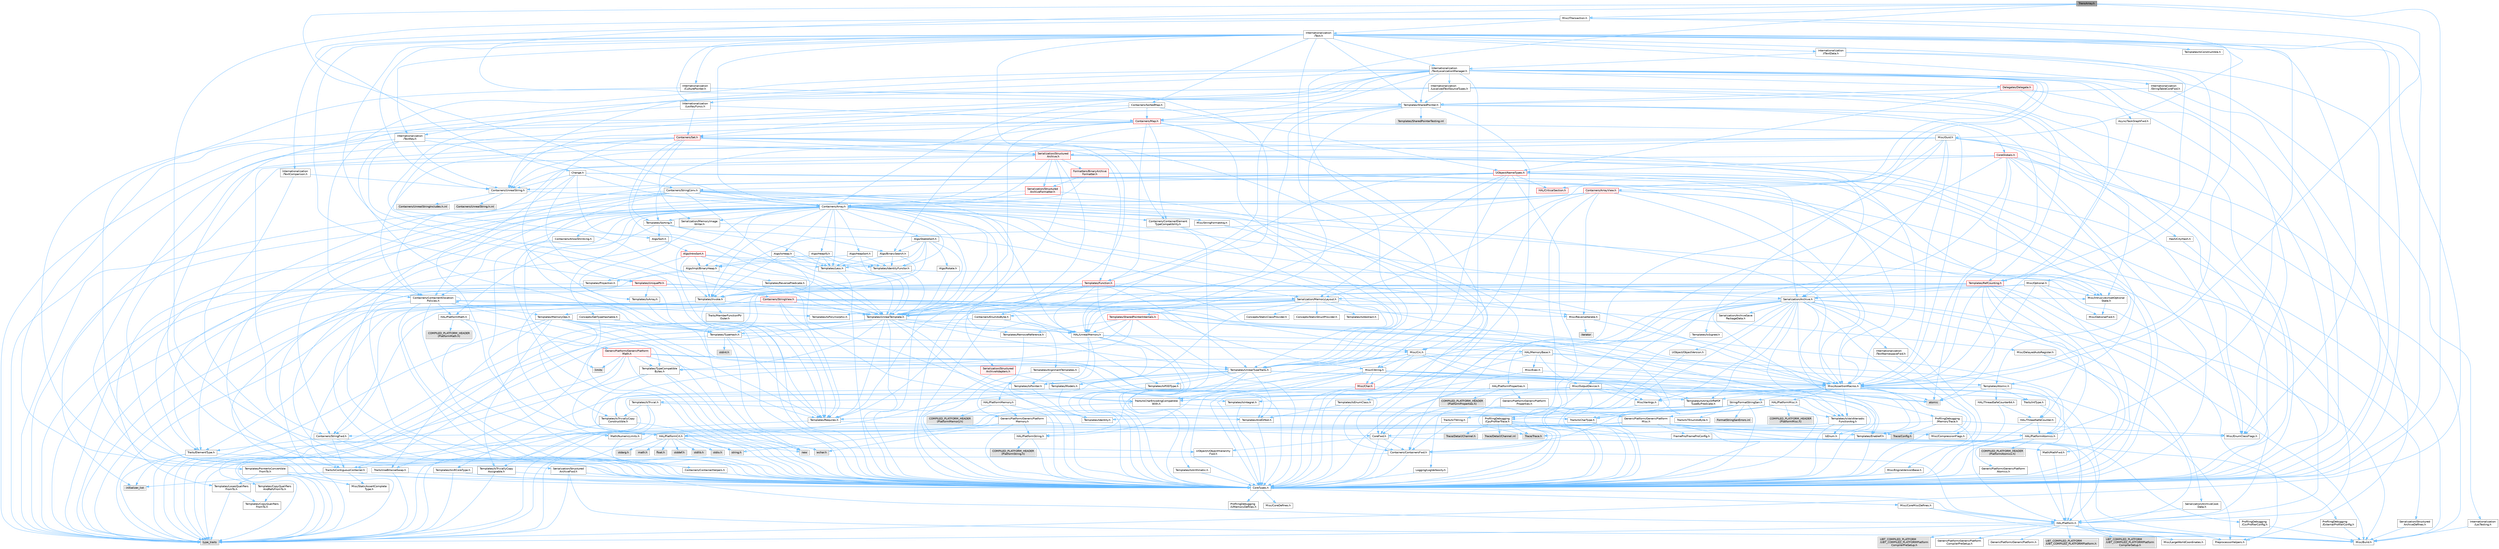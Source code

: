 digraph "TransArray.h"
{
 // INTERACTIVE_SVG=YES
 // LATEX_PDF_SIZE
  bgcolor="transparent";
  edge [fontname=Helvetica,fontsize=10,labelfontname=Helvetica,labelfontsize=10];
  node [fontname=Helvetica,fontsize=10,shape=box,height=0.2,width=0.4];
  Node1 [id="Node000001",label="TransArray.h",height=0.2,width=0.4,color="gray40", fillcolor="grey60", style="filled", fontcolor="black",tooltip=" "];
  Node1 -> Node2 [id="edge1_Node000001_Node000002",color="steelblue1",style="solid",tooltip=" "];
  Node2 [id="Node000002",label="CoreTypes.h",height=0.2,width=0.4,color="grey40", fillcolor="white", style="filled",URL="$dc/dec/CoreTypes_8h.html",tooltip=" "];
  Node2 -> Node3 [id="edge2_Node000002_Node000003",color="steelblue1",style="solid",tooltip=" "];
  Node3 [id="Node000003",label="HAL/Platform.h",height=0.2,width=0.4,color="grey40", fillcolor="white", style="filled",URL="$d9/dd0/Platform_8h.html",tooltip=" "];
  Node3 -> Node4 [id="edge3_Node000003_Node000004",color="steelblue1",style="solid",tooltip=" "];
  Node4 [id="Node000004",label="Misc/Build.h",height=0.2,width=0.4,color="grey40", fillcolor="white", style="filled",URL="$d3/dbb/Build_8h.html",tooltip=" "];
  Node3 -> Node5 [id="edge4_Node000003_Node000005",color="steelblue1",style="solid",tooltip=" "];
  Node5 [id="Node000005",label="Misc/LargeWorldCoordinates.h",height=0.2,width=0.4,color="grey40", fillcolor="white", style="filled",URL="$d2/dcb/LargeWorldCoordinates_8h.html",tooltip=" "];
  Node3 -> Node6 [id="edge5_Node000003_Node000006",color="steelblue1",style="solid",tooltip=" "];
  Node6 [id="Node000006",label="type_traits",height=0.2,width=0.4,color="grey60", fillcolor="#E0E0E0", style="filled",tooltip=" "];
  Node3 -> Node7 [id="edge6_Node000003_Node000007",color="steelblue1",style="solid",tooltip=" "];
  Node7 [id="Node000007",label="PreprocessorHelpers.h",height=0.2,width=0.4,color="grey40", fillcolor="white", style="filled",URL="$db/ddb/PreprocessorHelpers_8h.html",tooltip=" "];
  Node3 -> Node8 [id="edge7_Node000003_Node000008",color="steelblue1",style="solid",tooltip=" "];
  Node8 [id="Node000008",label="UBT_COMPILED_PLATFORM\l/UBT_COMPILED_PLATFORMPlatform\lCompilerPreSetup.h",height=0.2,width=0.4,color="grey60", fillcolor="#E0E0E0", style="filled",tooltip=" "];
  Node3 -> Node9 [id="edge8_Node000003_Node000009",color="steelblue1",style="solid",tooltip=" "];
  Node9 [id="Node000009",label="GenericPlatform/GenericPlatform\lCompilerPreSetup.h",height=0.2,width=0.4,color="grey40", fillcolor="white", style="filled",URL="$d9/dc8/GenericPlatformCompilerPreSetup_8h.html",tooltip=" "];
  Node3 -> Node10 [id="edge9_Node000003_Node000010",color="steelblue1",style="solid",tooltip=" "];
  Node10 [id="Node000010",label="GenericPlatform/GenericPlatform.h",height=0.2,width=0.4,color="grey40", fillcolor="white", style="filled",URL="$d6/d84/GenericPlatform_8h.html",tooltip=" "];
  Node3 -> Node11 [id="edge10_Node000003_Node000011",color="steelblue1",style="solid",tooltip=" "];
  Node11 [id="Node000011",label="UBT_COMPILED_PLATFORM\l/UBT_COMPILED_PLATFORMPlatform.h",height=0.2,width=0.4,color="grey60", fillcolor="#E0E0E0", style="filled",tooltip=" "];
  Node3 -> Node12 [id="edge11_Node000003_Node000012",color="steelblue1",style="solid",tooltip=" "];
  Node12 [id="Node000012",label="UBT_COMPILED_PLATFORM\l/UBT_COMPILED_PLATFORMPlatform\lCompilerSetup.h",height=0.2,width=0.4,color="grey60", fillcolor="#E0E0E0", style="filled",tooltip=" "];
  Node2 -> Node13 [id="edge12_Node000002_Node000013",color="steelblue1",style="solid",tooltip=" "];
  Node13 [id="Node000013",label="ProfilingDebugging\l/UMemoryDefines.h",height=0.2,width=0.4,color="grey40", fillcolor="white", style="filled",URL="$d2/da2/UMemoryDefines_8h.html",tooltip=" "];
  Node2 -> Node14 [id="edge13_Node000002_Node000014",color="steelblue1",style="solid",tooltip=" "];
  Node14 [id="Node000014",label="Misc/CoreMiscDefines.h",height=0.2,width=0.4,color="grey40", fillcolor="white", style="filled",URL="$da/d38/CoreMiscDefines_8h.html",tooltip=" "];
  Node14 -> Node3 [id="edge14_Node000014_Node000003",color="steelblue1",style="solid",tooltip=" "];
  Node14 -> Node7 [id="edge15_Node000014_Node000007",color="steelblue1",style="solid",tooltip=" "];
  Node2 -> Node15 [id="edge16_Node000002_Node000015",color="steelblue1",style="solid",tooltip=" "];
  Node15 [id="Node000015",label="Misc/CoreDefines.h",height=0.2,width=0.4,color="grey40", fillcolor="white", style="filled",URL="$d3/dd2/CoreDefines_8h.html",tooltip=" "];
  Node1 -> Node16 [id="edge17_Node000001_Node000016",color="steelblue1",style="solid",tooltip=" "];
  Node16 [id="Node000016",label="Misc/AssertionMacros.h",height=0.2,width=0.4,color="grey40", fillcolor="white", style="filled",URL="$d0/dfa/AssertionMacros_8h.html",tooltip=" "];
  Node16 -> Node2 [id="edge18_Node000016_Node000002",color="steelblue1",style="solid",tooltip=" "];
  Node16 -> Node3 [id="edge19_Node000016_Node000003",color="steelblue1",style="solid",tooltip=" "];
  Node16 -> Node17 [id="edge20_Node000016_Node000017",color="steelblue1",style="solid",tooltip=" "];
  Node17 [id="Node000017",label="HAL/PlatformMisc.h",height=0.2,width=0.4,color="grey40", fillcolor="white", style="filled",URL="$d0/df5/PlatformMisc_8h.html",tooltip=" "];
  Node17 -> Node2 [id="edge21_Node000017_Node000002",color="steelblue1",style="solid",tooltip=" "];
  Node17 -> Node18 [id="edge22_Node000017_Node000018",color="steelblue1",style="solid",tooltip=" "];
  Node18 [id="Node000018",label="GenericPlatform/GenericPlatform\lMisc.h",height=0.2,width=0.4,color="grey40", fillcolor="white", style="filled",URL="$db/d9a/GenericPlatformMisc_8h.html",tooltip=" "];
  Node18 -> Node19 [id="edge23_Node000018_Node000019",color="steelblue1",style="solid",tooltip=" "];
  Node19 [id="Node000019",label="Containers/StringFwd.h",height=0.2,width=0.4,color="grey40", fillcolor="white", style="filled",URL="$df/d37/StringFwd_8h.html",tooltip=" "];
  Node19 -> Node2 [id="edge24_Node000019_Node000002",color="steelblue1",style="solid",tooltip=" "];
  Node19 -> Node20 [id="edge25_Node000019_Node000020",color="steelblue1",style="solid",tooltip=" "];
  Node20 [id="Node000020",label="Traits/ElementType.h",height=0.2,width=0.4,color="grey40", fillcolor="white", style="filled",URL="$d5/d4f/ElementType_8h.html",tooltip=" "];
  Node20 -> Node3 [id="edge26_Node000020_Node000003",color="steelblue1",style="solid",tooltip=" "];
  Node20 -> Node21 [id="edge27_Node000020_Node000021",color="steelblue1",style="solid",tooltip=" "];
  Node21 [id="Node000021",label="initializer_list",height=0.2,width=0.4,color="grey60", fillcolor="#E0E0E0", style="filled",tooltip=" "];
  Node20 -> Node6 [id="edge28_Node000020_Node000006",color="steelblue1",style="solid",tooltip=" "];
  Node19 -> Node22 [id="edge29_Node000019_Node000022",color="steelblue1",style="solid",tooltip=" "];
  Node22 [id="Node000022",label="Traits/IsContiguousContainer.h",height=0.2,width=0.4,color="grey40", fillcolor="white", style="filled",URL="$d5/d3c/IsContiguousContainer_8h.html",tooltip=" "];
  Node22 -> Node2 [id="edge30_Node000022_Node000002",color="steelblue1",style="solid",tooltip=" "];
  Node22 -> Node23 [id="edge31_Node000022_Node000023",color="steelblue1",style="solid",tooltip=" "];
  Node23 [id="Node000023",label="Misc/StaticAssertComplete\lType.h",height=0.2,width=0.4,color="grey40", fillcolor="white", style="filled",URL="$d5/d4e/StaticAssertCompleteType_8h.html",tooltip=" "];
  Node22 -> Node21 [id="edge32_Node000022_Node000021",color="steelblue1",style="solid",tooltip=" "];
  Node18 -> Node24 [id="edge33_Node000018_Node000024",color="steelblue1",style="solid",tooltip=" "];
  Node24 [id="Node000024",label="CoreFwd.h",height=0.2,width=0.4,color="grey40", fillcolor="white", style="filled",URL="$d1/d1e/CoreFwd_8h.html",tooltip=" "];
  Node24 -> Node2 [id="edge34_Node000024_Node000002",color="steelblue1",style="solid",tooltip=" "];
  Node24 -> Node25 [id="edge35_Node000024_Node000025",color="steelblue1",style="solid",tooltip=" "];
  Node25 [id="Node000025",label="Containers/ContainersFwd.h",height=0.2,width=0.4,color="grey40", fillcolor="white", style="filled",URL="$d4/d0a/ContainersFwd_8h.html",tooltip=" "];
  Node25 -> Node3 [id="edge36_Node000025_Node000003",color="steelblue1",style="solid",tooltip=" "];
  Node25 -> Node2 [id="edge37_Node000025_Node000002",color="steelblue1",style="solid",tooltip=" "];
  Node25 -> Node22 [id="edge38_Node000025_Node000022",color="steelblue1",style="solid",tooltip=" "];
  Node24 -> Node26 [id="edge39_Node000024_Node000026",color="steelblue1",style="solid",tooltip=" "];
  Node26 [id="Node000026",label="Math/MathFwd.h",height=0.2,width=0.4,color="grey40", fillcolor="white", style="filled",URL="$d2/d10/MathFwd_8h.html",tooltip=" "];
  Node26 -> Node3 [id="edge40_Node000026_Node000003",color="steelblue1",style="solid",tooltip=" "];
  Node24 -> Node27 [id="edge41_Node000024_Node000027",color="steelblue1",style="solid",tooltip=" "];
  Node27 [id="Node000027",label="UObject/UObjectHierarchy\lFwd.h",height=0.2,width=0.4,color="grey40", fillcolor="white", style="filled",URL="$d3/d13/UObjectHierarchyFwd_8h.html",tooltip=" "];
  Node18 -> Node2 [id="edge42_Node000018_Node000002",color="steelblue1",style="solid",tooltip=" "];
  Node18 -> Node28 [id="edge43_Node000018_Node000028",color="steelblue1",style="solid",tooltip=" "];
  Node28 [id="Node000028",label="FramePro/FrameProConfig.h",height=0.2,width=0.4,color="grey40", fillcolor="white", style="filled",URL="$d7/d90/FrameProConfig_8h.html",tooltip=" "];
  Node18 -> Node29 [id="edge44_Node000018_Node000029",color="steelblue1",style="solid",tooltip=" "];
  Node29 [id="Node000029",label="HAL/PlatformCrt.h",height=0.2,width=0.4,color="grey40", fillcolor="white", style="filled",URL="$d8/d75/PlatformCrt_8h.html",tooltip=" "];
  Node29 -> Node30 [id="edge45_Node000029_Node000030",color="steelblue1",style="solid",tooltip=" "];
  Node30 [id="Node000030",label="new",height=0.2,width=0.4,color="grey60", fillcolor="#E0E0E0", style="filled",tooltip=" "];
  Node29 -> Node31 [id="edge46_Node000029_Node000031",color="steelblue1",style="solid",tooltip=" "];
  Node31 [id="Node000031",label="wchar.h",height=0.2,width=0.4,color="grey60", fillcolor="#E0E0E0", style="filled",tooltip=" "];
  Node29 -> Node32 [id="edge47_Node000029_Node000032",color="steelblue1",style="solid",tooltip=" "];
  Node32 [id="Node000032",label="stddef.h",height=0.2,width=0.4,color="grey60", fillcolor="#E0E0E0", style="filled",tooltip=" "];
  Node29 -> Node33 [id="edge48_Node000029_Node000033",color="steelblue1",style="solid",tooltip=" "];
  Node33 [id="Node000033",label="stdlib.h",height=0.2,width=0.4,color="grey60", fillcolor="#E0E0E0", style="filled",tooltip=" "];
  Node29 -> Node34 [id="edge49_Node000029_Node000034",color="steelblue1",style="solid",tooltip=" "];
  Node34 [id="Node000034",label="stdio.h",height=0.2,width=0.4,color="grey60", fillcolor="#E0E0E0", style="filled",tooltip=" "];
  Node29 -> Node35 [id="edge50_Node000029_Node000035",color="steelblue1",style="solid",tooltip=" "];
  Node35 [id="Node000035",label="stdarg.h",height=0.2,width=0.4,color="grey60", fillcolor="#E0E0E0", style="filled",tooltip=" "];
  Node29 -> Node36 [id="edge51_Node000029_Node000036",color="steelblue1",style="solid",tooltip=" "];
  Node36 [id="Node000036",label="math.h",height=0.2,width=0.4,color="grey60", fillcolor="#E0E0E0", style="filled",tooltip=" "];
  Node29 -> Node37 [id="edge52_Node000029_Node000037",color="steelblue1",style="solid",tooltip=" "];
  Node37 [id="Node000037",label="float.h",height=0.2,width=0.4,color="grey60", fillcolor="#E0E0E0", style="filled",tooltip=" "];
  Node29 -> Node38 [id="edge53_Node000029_Node000038",color="steelblue1",style="solid",tooltip=" "];
  Node38 [id="Node000038",label="string.h",height=0.2,width=0.4,color="grey60", fillcolor="#E0E0E0", style="filled",tooltip=" "];
  Node18 -> Node39 [id="edge54_Node000018_Node000039",color="steelblue1",style="solid",tooltip=" "];
  Node39 [id="Node000039",label="Math/NumericLimits.h",height=0.2,width=0.4,color="grey40", fillcolor="white", style="filled",URL="$df/d1b/NumericLimits_8h.html",tooltip=" "];
  Node39 -> Node2 [id="edge55_Node000039_Node000002",color="steelblue1",style="solid",tooltip=" "];
  Node18 -> Node40 [id="edge56_Node000018_Node000040",color="steelblue1",style="solid",tooltip=" "];
  Node40 [id="Node000040",label="Misc/CompressionFlags.h",height=0.2,width=0.4,color="grey40", fillcolor="white", style="filled",URL="$d9/d76/CompressionFlags_8h.html",tooltip=" "];
  Node18 -> Node41 [id="edge57_Node000018_Node000041",color="steelblue1",style="solid",tooltip=" "];
  Node41 [id="Node000041",label="Misc/EnumClassFlags.h",height=0.2,width=0.4,color="grey40", fillcolor="white", style="filled",URL="$d8/de7/EnumClassFlags_8h.html",tooltip=" "];
  Node18 -> Node42 [id="edge58_Node000018_Node000042",color="steelblue1",style="solid",tooltip=" "];
  Node42 [id="Node000042",label="ProfilingDebugging\l/CsvProfilerConfig.h",height=0.2,width=0.4,color="grey40", fillcolor="white", style="filled",URL="$d3/d88/CsvProfilerConfig_8h.html",tooltip=" "];
  Node42 -> Node4 [id="edge59_Node000042_Node000004",color="steelblue1",style="solid",tooltip=" "];
  Node18 -> Node43 [id="edge60_Node000018_Node000043",color="steelblue1",style="solid",tooltip=" "];
  Node43 [id="Node000043",label="ProfilingDebugging\l/ExternalProfilerConfig.h",height=0.2,width=0.4,color="grey40", fillcolor="white", style="filled",URL="$d3/dbb/ExternalProfilerConfig_8h.html",tooltip=" "];
  Node43 -> Node4 [id="edge61_Node000043_Node000004",color="steelblue1",style="solid",tooltip=" "];
  Node17 -> Node44 [id="edge62_Node000017_Node000044",color="steelblue1",style="solid",tooltip=" "];
  Node44 [id="Node000044",label="COMPILED_PLATFORM_HEADER\l(PlatformMisc.h)",height=0.2,width=0.4,color="grey60", fillcolor="#E0E0E0", style="filled",tooltip=" "];
  Node17 -> Node45 [id="edge63_Node000017_Node000045",color="steelblue1",style="solid",tooltip=" "];
  Node45 [id="Node000045",label="ProfilingDebugging\l/CpuProfilerTrace.h",height=0.2,width=0.4,color="grey40", fillcolor="white", style="filled",URL="$da/dcb/CpuProfilerTrace_8h.html",tooltip=" "];
  Node45 -> Node2 [id="edge64_Node000045_Node000002",color="steelblue1",style="solid",tooltip=" "];
  Node45 -> Node25 [id="edge65_Node000045_Node000025",color="steelblue1",style="solid",tooltip=" "];
  Node45 -> Node46 [id="edge66_Node000045_Node000046",color="steelblue1",style="solid",tooltip=" "];
  Node46 [id="Node000046",label="HAL/PlatformAtomics.h",height=0.2,width=0.4,color="grey40", fillcolor="white", style="filled",URL="$d3/d36/PlatformAtomics_8h.html",tooltip=" "];
  Node46 -> Node2 [id="edge67_Node000046_Node000002",color="steelblue1",style="solid",tooltip=" "];
  Node46 -> Node47 [id="edge68_Node000046_Node000047",color="steelblue1",style="solid",tooltip=" "];
  Node47 [id="Node000047",label="GenericPlatform/GenericPlatform\lAtomics.h",height=0.2,width=0.4,color="grey40", fillcolor="white", style="filled",URL="$da/d72/GenericPlatformAtomics_8h.html",tooltip=" "];
  Node47 -> Node2 [id="edge69_Node000047_Node000002",color="steelblue1",style="solid",tooltip=" "];
  Node46 -> Node48 [id="edge70_Node000046_Node000048",color="steelblue1",style="solid",tooltip=" "];
  Node48 [id="Node000048",label="COMPILED_PLATFORM_HEADER\l(PlatformAtomics.h)",height=0.2,width=0.4,color="grey60", fillcolor="#E0E0E0", style="filled",tooltip=" "];
  Node45 -> Node7 [id="edge71_Node000045_Node000007",color="steelblue1",style="solid",tooltip=" "];
  Node45 -> Node4 [id="edge72_Node000045_Node000004",color="steelblue1",style="solid",tooltip=" "];
  Node45 -> Node49 [id="edge73_Node000045_Node000049",color="steelblue1",style="solid",tooltip=" "];
  Node49 [id="Node000049",label="Trace/Config.h",height=0.2,width=0.4,color="grey60", fillcolor="#E0E0E0", style="filled",tooltip=" "];
  Node45 -> Node50 [id="edge74_Node000045_Node000050",color="steelblue1",style="solid",tooltip=" "];
  Node50 [id="Node000050",label="Trace/Detail/Channel.h",height=0.2,width=0.4,color="grey60", fillcolor="#E0E0E0", style="filled",tooltip=" "];
  Node45 -> Node51 [id="edge75_Node000045_Node000051",color="steelblue1",style="solid",tooltip=" "];
  Node51 [id="Node000051",label="Trace/Detail/Channel.inl",height=0.2,width=0.4,color="grey60", fillcolor="#E0E0E0", style="filled",tooltip=" "];
  Node45 -> Node52 [id="edge76_Node000045_Node000052",color="steelblue1",style="solid",tooltip=" "];
  Node52 [id="Node000052",label="Trace/Trace.h",height=0.2,width=0.4,color="grey60", fillcolor="#E0E0E0", style="filled",tooltip=" "];
  Node16 -> Node7 [id="edge77_Node000016_Node000007",color="steelblue1",style="solid",tooltip=" "];
  Node16 -> Node53 [id="edge78_Node000016_Node000053",color="steelblue1",style="solid",tooltip=" "];
  Node53 [id="Node000053",label="Templates/EnableIf.h",height=0.2,width=0.4,color="grey40", fillcolor="white", style="filled",URL="$d7/d60/EnableIf_8h.html",tooltip=" "];
  Node53 -> Node2 [id="edge79_Node000053_Node000002",color="steelblue1",style="solid",tooltip=" "];
  Node16 -> Node54 [id="edge80_Node000016_Node000054",color="steelblue1",style="solid",tooltip=" "];
  Node54 [id="Node000054",label="Templates/IsArrayOrRefOf\lTypeByPredicate.h",height=0.2,width=0.4,color="grey40", fillcolor="white", style="filled",URL="$d6/da1/IsArrayOrRefOfTypeByPredicate_8h.html",tooltip=" "];
  Node54 -> Node2 [id="edge81_Node000054_Node000002",color="steelblue1",style="solid",tooltip=" "];
  Node16 -> Node55 [id="edge82_Node000016_Node000055",color="steelblue1",style="solid",tooltip=" "];
  Node55 [id="Node000055",label="Templates/IsValidVariadic\lFunctionArg.h",height=0.2,width=0.4,color="grey40", fillcolor="white", style="filled",URL="$d0/dc8/IsValidVariadicFunctionArg_8h.html",tooltip=" "];
  Node55 -> Node2 [id="edge83_Node000055_Node000002",color="steelblue1",style="solid",tooltip=" "];
  Node55 -> Node56 [id="edge84_Node000055_Node000056",color="steelblue1",style="solid",tooltip=" "];
  Node56 [id="Node000056",label="IsEnum.h",height=0.2,width=0.4,color="grey40", fillcolor="white", style="filled",URL="$d4/de5/IsEnum_8h.html",tooltip=" "];
  Node55 -> Node6 [id="edge85_Node000055_Node000006",color="steelblue1",style="solid",tooltip=" "];
  Node16 -> Node57 [id="edge86_Node000016_Node000057",color="steelblue1",style="solid",tooltip=" "];
  Node57 [id="Node000057",label="Traits/IsCharEncodingCompatible\lWith.h",height=0.2,width=0.4,color="grey40", fillcolor="white", style="filled",URL="$df/dd1/IsCharEncodingCompatibleWith_8h.html",tooltip=" "];
  Node57 -> Node6 [id="edge87_Node000057_Node000006",color="steelblue1",style="solid",tooltip=" "];
  Node57 -> Node58 [id="edge88_Node000057_Node000058",color="steelblue1",style="solid",tooltip=" "];
  Node58 [id="Node000058",label="Traits/IsCharType.h",height=0.2,width=0.4,color="grey40", fillcolor="white", style="filled",URL="$db/d51/IsCharType_8h.html",tooltip=" "];
  Node58 -> Node2 [id="edge89_Node000058_Node000002",color="steelblue1",style="solid",tooltip=" "];
  Node16 -> Node59 [id="edge90_Node000016_Node000059",color="steelblue1",style="solid",tooltip=" "];
  Node59 [id="Node000059",label="Misc/VarArgs.h",height=0.2,width=0.4,color="grey40", fillcolor="white", style="filled",URL="$d5/d6f/VarArgs_8h.html",tooltip=" "];
  Node59 -> Node2 [id="edge91_Node000059_Node000002",color="steelblue1",style="solid",tooltip=" "];
  Node16 -> Node60 [id="edge92_Node000016_Node000060",color="steelblue1",style="solid",tooltip=" "];
  Node60 [id="Node000060",label="String/FormatStringSan.h",height=0.2,width=0.4,color="grey40", fillcolor="white", style="filled",URL="$d3/d8b/FormatStringSan_8h.html",tooltip=" "];
  Node60 -> Node6 [id="edge93_Node000060_Node000006",color="steelblue1",style="solid",tooltip=" "];
  Node60 -> Node2 [id="edge94_Node000060_Node000002",color="steelblue1",style="solid",tooltip=" "];
  Node60 -> Node61 [id="edge95_Node000060_Node000061",color="steelblue1",style="solid",tooltip=" "];
  Node61 [id="Node000061",label="Templates/Requires.h",height=0.2,width=0.4,color="grey40", fillcolor="white", style="filled",URL="$dc/d96/Requires_8h.html",tooltip=" "];
  Node61 -> Node53 [id="edge96_Node000061_Node000053",color="steelblue1",style="solid",tooltip=" "];
  Node61 -> Node6 [id="edge97_Node000061_Node000006",color="steelblue1",style="solid",tooltip=" "];
  Node60 -> Node62 [id="edge98_Node000060_Node000062",color="steelblue1",style="solid",tooltip=" "];
  Node62 [id="Node000062",label="Templates/Identity.h",height=0.2,width=0.4,color="grey40", fillcolor="white", style="filled",URL="$d0/dd5/Identity_8h.html",tooltip=" "];
  Node60 -> Node55 [id="edge99_Node000060_Node000055",color="steelblue1",style="solid",tooltip=" "];
  Node60 -> Node58 [id="edge100_Node000060_Node000058",color="steelblue1",style="solid",tooltip=" "];
  Node60 -> Node63 [id="edge101_Node000060_Node000063",color="steelblue1",style="solid",tooltip=" "];
  Node63 [id="Node000063",label="Traits/IsTEnumAsByte.h",height=0.2,width=0.4,color="grey40", fillcolor="white", style="filled",URL="$d1/de6/IsTEnumAsByte_8h.html",tooltip=" "];
  Node60 -> Node64 [id="edge102_Node000060_Node000064",color="steelblue1",style="solid",tooltip=" "];
  Node64 [id="Node000064",label="Traits/IsTString.h",height=0.2,width=0.4,color="grey40", fillcolor="white", style="filled",URL="$d0/df8/IsTString_8h.html",tooltip=" "];
  Node64 -> Node25 [id="edge103_Node000064_Node000025",color="steelblue1",style="solid",tooltip=" "];
  Node60 -> Node25 [id="edge104_Node000060_Node000025",color="steelblue1",style="solid",tooltip=" "];
  Node60 -> Node65 [id="edge105_Node000060_Node000065",color="steelblue1",style="solid",tooltip=" "];
  Node65 [id="Node000065",label="FormatStringSanErrors.inl",height=0.2,width=0.4,color="grey60", fillcolor="#E0E0E0", style="filled",tooltip=" "];
  Node16 -> Node66 [id="edge106_Node000016_Node000066",color="steelblue1",style="solid",tooltip=" "];
  Node66 [id="Node000066",label="atomic",height=0.2,width=0.4,color="grey60", fillcolor="#E0E0E0", style="filled",tooltip=" "];
  Node1 -> Node67 [id="edge107_Node000001_Node000067",color="steelblue1",style="solid",tooltip=" "];
  Node67 [id="Node000067",label="HAL/UnrealMemory.h",height=0.2,width=0.4,color="grey40", fillcolor="white", style="filled",URL="$d9/d96/UnrealMemory_8h.html",tooltip=" "];
  Node67 -> Node2 [id="edge108_Node000067_Node000002",color="steelblue1",style="solid",tooltip=" "];
  Node67 -> Node68 [id="edge109_Node000067_Node000068",color="steelblue1",style="solid",tooltip=" "];
  Node68 [id="Node000068",label="GenericPlatform/GenericPlatform\lMemory.h",height=0.2,width=0.4,color="grey40", fillcolor="white", style="filled",URL="$dd/d22/GenericPlatformMemory_8h.html",tooltip=" "];
  Node68 -> Node24 [id="edge110_Node000068_Node000024",color="steelblue1",style="solid",tooltip=" "];
  Node68 -> Node2 [id="edge111_Node000068_Node000002",color="steelblue1",style="solid",tooltip=" "];
  Node68 -> Node69 [id="edge112_Node000068_Node000069",color="steelblue1",style="solid",tooltip=" "];
  Node69 [id="Node000069",label="HAL/PlatformString.h",height=0.2,width=0.4,color="grey40", fillcolor="white", style="filled",URL="$db/db5/PlatformString_8h.html",tooltip=" "];
  Node69 -> Node2 [id="edge113_Node000069_Node000002",color="steelblue1",style="solid",tooltip=" "];
  Node69 -> Node70 [id="edge114_Node000069_Node000070",color="steelblue1",style="solid",tooltip=" "];
  Node70 [id="Node000070",label="COMPILED_PLATFORM_HEADER\l(PlatformString.h)",height=0.2,width=0.4,color="grey60", fillcolor="#E0E0E0", style="filled",tooltip=" "];
  Node68 -> Node38 [id="edge115_Node000068_Node000038",color="steelblue1",style="solid",tooltip=" "];
  Node68 -> Node31 [id="edge116_Node000068_Node000031",color="steelblue1",style="solid",tooltip=" "];
  Node67 -> Node71 [id="edge117_Node000067_Node000071",color="steelblue1",style="solid",tooltip=" "];
  Node71 [id="Node000071",label="HAL/MemoryBase.h",height=0.2,width=0.4,color="grey40", fillcolor="white", style="filled",URL="$d6/d9f/MemoryBase_8h.html",tooltip=" "];
  Node71 -> Node2 [id="edge118_Node000071_Node000002",color="steelblue1",style="solid",tooltip=" "];
  Node71 -> Node46 [id="edge119_Node000071_Node000046",color="steelblue1",style="solid",tooltip=" "];
  Node71 -> Node29 [id="edge120_Node000071_Node000029",color="steelblue1",style="solid",tooltip=" "];
  Node71 -> Node72 [id="edge121_Node000071_Node000072",color="steelblue1",style="solid",tooltip=" "];
  Node72 [id="Node000072",label="Misc/Exec.h",height=0.2,width=0.4,color="grey40", fillcolor="white", style="filled",URL="$de/ddb/Exec_8h.html",tooltip=" "];
  Node72 -> Node2 [id="edge122_Node000072_Node000002",color="steelblue1",style="solid",tooltip=" "];
  Node72 -> Node16 [id="edge123_Node000072_Node000016",color="steelblue1",style="solid",tooltip=" "];
  Node71 -> Node73 [id="edge124_Node000071_Node000073",color="steelblue1",style="solid",tooltip=" "];
  Node73 [id="Node000073",label="Misc/OutputDevice.h",height=0.2,width=0.4,color="grey40", fillcolor="white", style="filled",URL="$d7/d32/OutputDevice_8h.html",tooltip=" "];
  Node73 -> Node24 [id="edge125_Node000073_Node000024",color="steelblue1",style="solid",tooltip=" "];
  Node73 -> Node2 [id="edge126_Node000073_Node000002",color="steelblue1",style="solid",tooltip=" "];
  Node73 -> Node74 [id="edge127_Node000073_Node000074",color="steelblue1",style="solid",tooltip=" "];
  Node74 [id="Node000074",label="Logging/LogVerbosity.h",height=0.2,width=0.4,color="grey40", fillcolor="white", style="filled",URL="$d2/d8f/LogVerbosity_8h.html",tooltip=" "];
  Node74 -> Node2 [id="edge128_Node000074_Node000002",color="steelblue1",style="solid",tooltip=" "];
  Node73 -> Node59 [id="edge129_Node000073_Node000059",color="steelblue1",style="solid",tooltip=" "];
  Node73 -> Node54 [id="edge130_Node000073_Node000054",color="steelblue1",style="solid",tooltip=" "];
  Node73 -> Node55 [id="edge131_Node000073_Node000055",color="steelblue1",style="solid",tooltip=" "];
  Node73 -> Node57 [id="edge132_Node000073_Node000057",color="steelblue1",style="solid",tooltip=" "];
  Node71 -> Node75 [id="edge133_Node000071_Node000075",color="steelblue1",style="solid",tooltip=" "];
  Node75 [id="Node000075",label="Templates/Atomic.h",height=0.2,width=0.4,color="grey40", fillcolor="white", style="filled",URL="$d3/d91/Atomic_8h.html",tooltip=" "];
  Node75 -> Node76 [id="edge134_Node000075_Node000076",color="steelblue1",style="solid",tooltip=" "];
  Node76 [id="Node000076",label="HAL/ThreadSafeCounter.h",height=0.2,width=0.4,color="grey40", fillcolor="white", style="filled",URL="$dc/dc9/ThreadSafeCounter_8h.html",tooltip=" "];
  Node76 -> Node2 [id="edge135_Node000076_Node000002",color="steelblue1",style="solid",tooltip=" "];
  Node76 -> Node46 [id="edge136_Node000076_Node000046",color="steelblue1",style="solid",tooltip=" "];
  Node75 -> Node77 [id="edge137_Node000075_Node000077",color="steelblue1",style="solid",tooltip=" "];
  Node77 [id="Node000077",label="HAL/ThreadSafeCounter64.h",height=0.2,width=0.4,color="grey40", fillcolor="white", style="filled",URL="$d0/d12/ThreadSafeCounter64_8h.html",tooltip=" "];
  Node77 -> Node2 [id="edge138_Node000077_Node000002",color="steelblue1",style="solid",tooltip=" "];
  Node77 -> Node76 [id="edge139_Node000077_Node000076",color="steelblue1",style="solid",tooltip=" "];
  Node75 -> Node78 [id="edge140_Node000075_Node000078",color="steelblue1",style="solid",tooltip=" "];
  Node78 [id="Node000078",label="Templates/IsIntegral.h",height=0.2,width=0.4,color="grey40", fillcolor="white", style="filled",URL="$da/d64/IsIntegral_8h.html",tooltip=" "];
  Node78 -> Node2 [id="edge141_Node000078_Node000002",color="steelblue1",style="solid",tooltip=" "];
  Node75 -> Node79 [id="edge142_Node000075_Node000079",color="steelblue1",style="solid",tooltip=" "];
  Node79 [id="Node000079",label="Templates/IsTrivial.h",height=0.2,width=0.4,color="grey40", fillcolor="white", style="filled",URL="$da/d4c/IsTrivial_8h.html",tooltip=" "];
  Node79 -> Node80 [id="edge143_Node000079_Node000080",color="steelblue1",style="solid",tooltip=" "];
  Node80 [id="Node000080",label="Templates/AndOrNot.h",height=0.2,width=0.4,color="grey40", fillcolor="white", style="filled",URL="$db/d0a/AndOrNot_8h.html",tooltip=" "];
  Node80 -> Node2 [id="edge144_Node000080_Node000002",color="steelblue1",style="solid",tooltip=" "];
  Node79 -> Node81 [id="edge145_Node000079_Node000081",color="steelblue1",style="solid",tooltip=" "];
  Node81 [id="Node000081",label="Templates/IsTriviallyCopy\lConstructible.h",height=0.2,width=0.4,color="grey40", fillcolor="white", style="filled",URL="$d3/d78/IsTriviallyCopyConstructible_8h.html",tooltip=" "];
  Node81 -> Node2 [id="edge146_Node000081_Node000002",color="steelblue1",style="solid",tooltip=" "];
  Node81 -> Node6 [id="edge147_Node000081_Node000006",color="steelblue1",style="solid",tooltip=" "];
  Node79 -> Node82 [id="edge148_Node000079_Node000082",color="steelblue1",style="solid",tooltip=" "];
  Node82 [id="Node000082",label="Templates/IsTriviallyCopy\lAssignable.h",height=0.2,width=0.4,color="grey40", fillcolor="white", style="filled",URL="$d2/df2/IsTriviallyCopyAssignable_8h.html",tooltip=" "];
  Node82 -> Node2 [id="edge149_Node000082_Node000002",color="steelblue1",style="solid",tooltip=" "];
  Node82 -> Node6 [id="edge150_Node000082_Node000006",color="steelblue1",style="solid",tooltip=" "];
  Node79 -> Node6 [id="edge151_Node000079_Node000006",color="steelblue1",style="solid",tooltip=" "];
  Node75 -> Node83 [id="edge152_Node000075_Node000083",color="steelblue1",style="solid",tooltip=" "];
  Node83 [id="Node000083",label="Traits/IntType.h",height=0.2,width=0.4,color="grey40", fillcolor="white", style="filled",URL="$d7/deb/IntType_8h.html",tooltip=" "];
  Node83 -> Node3 [id="edge153_Node000083_Node000003",color="steelblue1",style="solid",tooltip=" "];
  Node75 -> Node66 [id="edge154_Node000075_Node000066",color="steelblue1",style="solid",tooltip=" "];
  Node67 -> Node84 [id="edge155_Node000067_Node000084",color="steelblue1",style="solid",tooltip=" "];
  Node84 [id="Node000084",label="HAL/PlatformMemory.h",height=0.2,width=0.4,color="grey40", fillcolor="white", style="filled",URL="$de/d68/PlatformMemory_8h.html",tooltip=" "];
  Node84 -> Node2 [id="edge156_Node000084_Node000002",color="steelblue1",style="solid",tooltip=" "];
  Node84 -> Node68 [id="edge157_Node000084_Node000068",color="steelblue1",style="solid",tooltip=" "];
  Node84 -> Node85 [id="edge158_Node000084_Node000085",color="steelblue1",style="solid",tooltip=" "];
  Node85 [id="Node000085",label="COMPILED_PLATFORM_HEADER\l(PlatformMemory.h)",height=0.2,width=0.4,color="grey60", fillcolor="#E0E0E0", style="filled",tooltip=" "];
  Node67 -> Node86 [id="edge159_Node000067_Node000086",color="steelblue1",style="solid",tooltip=" "];
  Node86 [id="Node000086",label="ProfilingDebugging\l/MemoryTrace.h",height=0.2,width=0.4,color="grey40", fillcolor="white", style="filled",URL="$da/dd7/MemoryTrace_8h.html",tooltip=" "];
  Node86 -> Node3 [id="edge160_Node000086_Node000003",color="steelblue1",style="solid",tooltip=" "];
  Node86 -> Node41 [id="edge161_Node000086_Node000041",color="steelblue1",style="solid",tooltip=" "];
  Node86 -> Node49 [id="edge162_Node000086_Node000049",color="steelblue1",style="solid",tooltip=" "];
  Node86 -> Node52 [id="edge163_Node000086_Node000052",color="steelblue1",style="solid",tooltip=" "];
  Node67 -> Node87 [id="edge164_Node000067_Node000087",color="steelblue1",style="solid",tooltip=" "];
  Node87 [id="Node000087",label="Templates/IsPointer.h",height=0.2,width=0.4,color="grey40", fillcolor="white", style="filled",URL="$d7/d05/IsPointer_8h.html",tooltip=" "];
  Node87 -> Node2 [id="edge165_Node000087_Node000002",color="steelblue1",style="solid",tooltip=" "];
  Node1 -> Node88 [id="edge166_Node000001_Node000088",color="steelblue1",style="solid",tooltip=" "];
  Node88 [id="Node000088",label="Templates/UnrealTypeTraits.h",height=0.2,width=0.4,color="grey40", fillcolor="white", style="filled",URL="$d2/d2d/UnrealTypeTraits_8h.html",tooltip=" "];
  Node88 -> Node2 [id="edge167_Node000088_Node000002",color="steelblue1",style="solid",tooltip=" "];
  Node88 -> Node87 [id="edge168_Node000088_Node000087",color="steelblue1",style="solid",tooltip=" "];
  Node88 -> Node16 [id="edge169_Node000088_Node000016",color="steelblue1",style="solid",tooltip=" "];
  Node88 -> Node80 [id="edge170_Node000088_Node000080",color="steelblue1",style="solid",tooltip=" "];
  Node88 -> Node53 [id="edge171_Node000088_Node000053",color="steelblue1",style="solid",tooltip=" "];
  Node88 -> Node89 [id="edge172_Node000088_Node000089",color="steelblue1",style="solid",tooltip=" "];
  Node89 [id="Node000089",label="Templates/IsArithmetic.h",height=0.2,width=0.4,color="grey40", fillcolor="white", style="filled",URL="$d2/d5d/IsArithmetic_8h.html",tooltip=" "];
  Node89 -> Node2 [id="edge173_Node000089_Node000002",color="steelblue1",style="solid",tooltip=" "];
  Node88 -> Node56 [id="edge174_Node000088_Node000056",color="steelblue1",style="solid",tooltip=" "];
  Node88 -> Node90 [id="edge175_Node000088_Node000090",color="steelblue1",style="solid",tooltip=" "];
  Node90 [id="Node000090",label="Templates/Models.h",height=0.2,width=0.4,color="grey40", fillcolor="white", style="filled",URL="$d3/d0c/Models_8h.html",tooltip=" "];
  Node90 -> Node62 [id="edge176_Node000090_Node000062",color="steelblue1",style="solid",tooltip=" "];
  Node88 -> Node91 [id="edge177_Node000088_Node000091",color="steelblue1",style="solid",tooltip=" "];
  Node91 [id="Node000091",label="Templates/IsPODType.h",height=0.2,width=0.4,color="grey40", fillcolor="white", style="filled",URL="$d7/db1/IsPODType_8h.html",tooltip=" "];
  Node91 -> Node2 [id="edge178_Node000091_Node000002",color="steelblue1",style="solid",tooltip=" "];
  Node88 -> Node92 [id="edge179_Node000088_Node000092",color="steelblue1",style="solid",tooltip=" "];
  Node92 [id="Node000092",label="Templates/IsUECoreType.h",height=0.2,width=0.4,color="grey40", fillcolor="white", style="filled",URL="$d1/db8/IsUECoreType_8h.html",tooltip=" "];
  Node92 -> Node2 [id="edge180_Node000092_Node000002",color="steelblue1",style="solid",tooltip=" "];
  Node92 -> Node6 [id="edge181_Node000092_Node000006",color="steelblue1",style="solid",tooltip=" "];
  Node88 -> Node81 [id="edge182_Node000088_Node000081",color="steelblue1",style="solid",tooltip=" "];
  Node1 -> Node93 [id="edge183_Node000001_Node000093",color="steelblue1",style="solid",tooltip=" "];
  Node93 [id="Node000093",label="Containers/Array.h",height=0.2,width=0.4,color="grey40", fillcolor="white", style="filled",URL="$df/dd0/Array_8h.html",tooltip=" "];
  Node93 -> Node2 [id="edge184_Node000093_Node000002",color="steelblue1",style="solid",tooltip=" "];
  Node93 -> Node16 [id="edge185_Node000093_Node000016",color="steelblue1",style="solid",tooltip=" "];
  Node93 -> Node94 [id="edge186_Node000093_Node000094",color="steelblue1",style="solid",tooltip=" "];
  Node94 [id="Node000094",label="Misc/IntrusiveUnsetOptional\lState.h",height=0.2,width=0.4,color="grey40", fillcolor="white", style="filled",URL="$d2/d0a/IntrusiveUnsetOptionalState_8h.html",tooltip=" "];
  Node94 -> Node95 [id="edge187_Node000094_Node000095",color="steelblue1",style="solid",tooltip=" "];
  Node95 [id="Node000095",label="Misc/OptionalFwd.h",height=0.2,width=0.4,color="grey40", fillcolor="white", style="filled",URL="$dc/d50/OptionalFwd_8h.html",tooltip=" "];
  Node93 -> Node96 [id="edge188_Node000093_Node000096",color="steelblue1",style="solid",tooltip=" "];
  Node96 [id="Node000096",label="Misc/ReverseIterate.h",height=0.2,width=0.4,color="grey40", fillcolor="white", style="filled",URL="$db/de3/ReverseIterate_8h.html",tooltip=" "];
  Node96 -> Node3 [id="edge189_Node000096_Node000003",color="steelblue1",style="solid",tooltip=" "];
  Node96 -> Node97 [id="edge190_Node000096_Node000097",color="steelblue1",style="solid",tooltip=" "];
  Node97 [id="Node000097",label="iterator",height=0.2,width=0.4,color="grey60", fillcolor="#E0E0E0", style="filled",tooltip=" "];
  Node93 -> Node67 [id="edge191_Node000093_Node000067",color="steelblue1",style="solid",tooltip=" "];
  Node93 -> Node88 [id="edge192_Node000093_Node000088",color="steelblue1",style="solid",tooltip=" "];
  Node93 -> Node98 [id="edge193_Node000093_Node000098",color="steelblue1",style="solid",tooltip=" "];
  Node98 [id="Node000098",label="Templates/UnrealTemplate.h",height=0.2,width=0.4,color="grey40", fillcolor="white", style="filled",URL="$d4/d24/UnrealTemplate_8h.html",tooltip=" "];
  Node98 -> Node2 [id="edge194_Node000098_Node000002",color="steelblue1",style="solid",tooltip=" "];
  Node98 -> Node87 [id="edge195_Node000098_Node000087",color="steelblue1",style="solid",tooltip=" "];
  Node98 -> Node67 [id="edge196_Node000098_Node000067",color="steelblue1",style="solid",tooltip=" "];
  Node98 -> Node99 [id="edge197_Node000098_Node000099",color="steelblue1",style="solid",tooltip=" "];
  Node99 [id="Node000099",label="Templates/CopyQualifiers\lAndRefsFromTo.h",height=0.2,width=0.4,color="grey40", fillcolor="white", style="filled",URL="$d3/db3/CopyQualifiersAndRefsFromTo_8h.html",tooltip=" "];
  Node99 -> Node100 [id="edge198_Node000099_Node000100",color="steelblue1",style="solid",tooltip=" "];
  Node100 [id="Node000100",label="Templates/CopyQualifiers\lFromTo.h",height=0.2,width=0.4,color="grey40", fillcolor="white", style="filled",URL="$d5/db4/CopyQualifiersFromTo_8h.html",tooltip=" "];
  Node98 -> Node88 [id="edge199_Node000098_Node000088",color="steelblue1",style="solid",tooltip=" "];
  Node98 -> Node101 [id="edge200_Node000098_Node000101",color="steelblue1",style="solid",tooltip=" "];
  Node101 [id="Node000101",label="Templates/RemoveReference.h",height=0.2,width=0.4,color="grey40", fillcolor="white", style="filled",URL="$da/dbe/RemoveReference_8h.html",tooltip=" "];
  Node101 -> Node2 [id="edge201_Node000101_Node000002",color="steelblue1",style="solid",tooltip=" "];
  Node98 -> Node61 [id="edge202_Node000098_Node000061",color="steelblue1",style="solid",tooltip=" "];
  Node98 -> Node102 [id="edge203_Node000098_Node000102",color="steelblue1",style="solid",tooltip=" "];
  Node102 [id="Node000102",label="Templates/TypeCompatible\lBytes.h",height=0.2,width=0.4,color="grey40", fillcolor="white", style="filled",URL="$df/d0a/TypeCompatibleBytes_8h.html",tooltip=" "];
  Node102 -> Node2 [id="edge204_Node000102_Node000002",color="steelblue1",style="solid",tooltip=" "];
  Node102 -> Node38 [id="edge205_Node000102_Node000038",color="steelblue1",style="solid",tooltip=" "];
  Node102 -> Node30 [id="edge206_Node000102_Node000030",color="steelblue1",style="solid",tooltip=" "];
  Node102 -> Node6 [id="edge207_Node000102_Node000006",color="steelblue1",style="solid",tooltip=" "];
  Node98 -> Node62 [id="edge208_Node000098_Node000062",color="steelblue1",style="solid",tooltip=" "];
  Node98 -> Node22 [id="edge209_Node000098_Node000022",color="steelblue1",style="solid",tooltip=" "];
  Node98 -> Node103 [id="edge210_Node000098_Node000103",color="steelblue1",style="solid",tooltip=" "];
  Node103 [id="Node000103",label="Traits/UseBitwiseSwap.h",height=0.2,width=0.4,color="grey40", fillcolor="white", style="filled",URL="$db/df3/UseBitwiseSwap_8h.html",tooltip=" "];
  Node103 -> Node2 [id="edge211_Node000103_Node000002",color="steelblue1",style="solid",tooltip=" "];
  Node103 -> Node6 [id="edge212_Node000103_Node000006",color="steelblue1",style="solid",tooltip=" "];
  Node98 -> Node6 [id="edge213_Node000098_Node000006",color="steelblue1",style="solid",tooltip=" "];
  Node93 -> Node104 [id="edge214_Node000093_Node000104",color="steelblue1",style="solid",tooltip=" "];
  Node104 [id="Node000104",label="Containers/AllowShrinking.h",height=0.2,width=0.4,color="grey40", fillcolor="white", style="filled",URL="$d7/d1a/AllowShrinking_8h.html",tooltip=" "];
  Node104 -> Node2 [id="edge215_Node000104_Node000002",color="steelblue1",style="solid",tooltip=" "];
  Node93 -> Node105 [id="edge216_Node000093_Node000105",color="steelblue1",style="solid",tooltip=" "];
  Node105 [id="Node000105",label="Containers/ContainerAllocation\lPolicies.h",height=0.2,width=0.4,color="grey40", fillcolor="white", style="filled",URL="$d7/dff/ContainerAllocationPolicies_8h.html",tooltip=" "];
  Node105 -> Node2 [id="edge217_Node000105_Node000002",color="steelblue1",style="solid",tooltip=" "];
  Node105 -> Node106 [id="edge218_Node000105_Node000106",color="steelblue1",style="solid",tooltip=" "];
  Node106 [id="Node000106",label="Containers/ContainerHelpers.h",height=0.2,width=0.4,color="grey40", fillcolor="white", style="filled",URL="$d7/d33/ContainerHelpers_8h.html",tooltip=" "];
  Node106 -> Node2 [id="edge219_Node000106_Node000002",color="steelblue1",style="solid",tooltip=" "];
  Node105 -> Node105 [id="edge220_Node000105_Node000105",color="steelblue1",style="solid",tooltip=" "];
  Node105 -> Node107 [id="edge221_Node000105_Node000107",color="steelblue1",style="solid",tooltip=" "];
  Node107 [id="Node000107",label="HAL/PlatformMath.h",height=0.2,width=0.4,color="grey40", fillcolor="white", style="filled",URL="$dc/d53/PlatformMath_8h.html",tooltip=" "];
  Node107 -> Node2 [id="edge222_Node000107_Node000002",color="steelblue1",style="solid",tooltip=" "];
  Node107 -> Node108 [id="edge223_Node000107_Node000108",color="steelblue1",style="solid",tooltip=" "];
  Node108 [id="Node000108",label="GenericPlatform/GenericPlatform\lMath.h",height=0.2,width=0.4,color="red", fillcolor="#FFF0F0", style="filled",URL="$d5/d79/GenericPlatformMath_8h.html",tooltip=" "];
  Node108 -> Node2 [id="edge224_Node000108_Node000002",color="steelblue1",style="solid",tooltip=" "];
  Node108 -> Node25 [id="edge225_Node000108_Node000025",color="steelblue1",style="solid",tooltip=" "];
  Node108 -> Node29 [id="edge226_Node000108_Node000029",color="steelblue1",style="solid",tooltip=" "];
  Node108 -> Node80 [id="edge227_Node000108_Node000080",color="steelblue1",style="solid",tooltip=" "];
  Node108 -> Node88 [id="edge228_Node000108_Node000088",color="steelblue1",style="solid",tooltip=" "];
  Node108 -> Node61 [id="edge229_Node000108_Node000061",color="steelblue1",style="solid",tooltip=" "];
  Node108 -> Node102 [id="edge230_Node000108_Node000102",color="steelblue1",style="solid",tooltip=" "];
  Node108 -> Node113 [id="edge231_Node000108_Node000113",color="steelblue1",style="solid",tooltip=" "];
  Node113 [id="Node000113",label="limits",height=0.2,width=0.4,color="grey60", fillcolor="#E0E0E0", style="filled",tooltip=" "];
  Node108 -> Node6 [id="edge232_Node000108_Node000006",color="steelblue1",style="solid",tooltip=" "];
  Node107 -> Node114 [id="edge233_Node000107_Node000114",color="steelblue1",style="solid",tooltip=" "];
  Node114 [id="Node000114",label="COMPILED_PLATFORM_HEADER\l(PlatformMath.h)",height=0.2,width=0.4,color="grey60", fillcolor="#E0E0E0", style="filled",tooltip=" "];
  Node105 -> Node67 [id="edge234_Node000105_Node000067",color="steelblue1",style="solid",tooltip=" "];
  Node105 -> Node39 [id="edge235_Node000105_Node000039",color="steelblue1",style="solid",tooltip=" "];
  Node105 -> Node16 [id="edge236_Node000105_Node000016",color="steelblue1",style="solid",tooltip=" "];
  Node105 -> Node115 [id="edge237_Node000105_Node000115",color="steelblue1",style="solid",tooltip=" "];
  Node115 [id="Node000115",label="Templates/IsPolymorphic.h",height=0.2,width=0.4,color="grey40", fillcolor="white", style="filled",URL="$dc/d20/IsPolymorphic_8h.html",tooltip=" "];
  Node105 -> Node116 [id="edge238_Node000105_Node000116",color="steelblue1",style="solid",tooltip=" "];
  Node116 [id="Node000116",label="Templates/MemoryOps.h",height=0.2,width=0.4,color="grey40", fillcolor="white", style="filled",URL="$db/dea/MemoryOps_8h.html",tooltip=" "];
  Node116 -> Node2 [id="edge239_Node000116_Node000002",color="steelblue1",style="solid",tooltip=" "];
  Node116 -> Node67 [id="edge240_Node000116_Node000067",color="steelblue1",style="solid",tooltip=" "];
  Node116 -> Node82 [id="edge241_Node000116_Node000082",color="steelblue1",style="solid",tooltip=" "];
  Node116 -> Node81 [id="edge242_Node000116_Node000081",color="steelblue1",style="solid",tooltip=" "];
  Node116 -> Node61 [id="edge243_Node000116_Node000061",color="steelblue1",style="solid",tooltip=" "];
  Node116 -> Node88 [id="edge244_Node000116_Node000088",color="steelblue1",style="solid",tooltip=" "];
  Node116 -> Node103 [id="edge245_Node000116_Node000103",color="steelblue1",style="solid",tooltip=" "];
  Node116 -> Node30 [id="edge246_Node000116_Node000030",color="steelblue1",style="solid",tooltip=" "];
  Node116 -> Node6 [id="edge247_Node000116_Node000006",color="steelblue1",style="solid",tooltip=" "];
  Node105 -> Node102 [id="edge248_Node000105_Node000102",color="steelblue1",style="solid",tooltip=" "];
  Node105 -> Node6 [id="edge249_Node000105_Node000006",color="steelblue1",style="solid",tooltip=" "];
  Node93 -> Node117 [id="edge250_Node000093_Node000117",color="steelblue1",style="solid",tooltip=" "];
  Node117 [id="Node000117",label="Containers/ContainerElement\lTypeCompatibility.h",height=0.2,width=0.4,color="grey40", fillcolor="white", style="filled",URL="$df/ddf/ContainerElementTypeCompatibility_8h.html",tooltip=" "];
  Node117 -> Node2 [id="edge251_Node000117_Node000002",color="steelblue1",style="solid",tooltip=" "];
  Node117 -> Node88 [id="edge252_Node000117_Node000088",color="steelblue1",style="solid",tooltip=" "];
  Node93 -> Node118 [id="edge253_Node000093_Node000118",color="steelblue1",style="solid",tooltip=" "];
  Node118 [id="Node000118",label="Serialization/Archive.h",height=0.2,width=0.4,color="grey40", fillcolor="white", style="filled",URL="$d7/d3b/Archive_8h.html",tooltip=" "];
  Node118 -> Node24 [id="edge254_Node000118_Node000024",color="steelblue1",style="solid",tooltip=" "];
  Node118 -> Node2 [id="edge255_Node000118_Node000002",color="steelblue1",style="solid",tooltip=" "];
  Node118 -> Node119 [id="edge256_Node000118_Node000119",color="steelblue1",style="solid",tooltip=" "];
  Node119 [id="Node000119",label="HAL/PlatformProperties.h",height=0.2,width=0.4,color="grey40", fillcolor="white", style="filled",URL="$d9/db0/PlatformProperties_8h.html",tooltip=" "];
  Node119 -> Node2 [id="edge257_Node000119_Node000002",color="steelblue1",style="solid",tooltip=" "];
  Node119 -> Node120 [id="edge258_Node000119_Node000120",color="steelblue1",style="solid",tooltip=" "];
  Node120 [id="Node000120",label="GenericPlatform/GenericPlatform\lProperties.h",height=0.2,width=0.4,color="grey40", fillcolor="white", style="filled",URL="$d2/dcd/GenericPlatformProperties_8h.html",tooltip=" "];
  Node120 -> Node2 [id="edge259_Node000120_Node000002",color="steelblue1",style="solid",tooltip=" "];
  Node120 -> Node18 [id="edge260_Node000120_Node000018",color="steelblue1",style="solid",tooltip=" "];
  Node119 -> Node121 [id="edge261_Node000119_Node000121",color="steelblue1",style="solid",tooltip=" "];
  Node121 [id="Node000121",label="COMPILED_PLATFORM_HEADER\l(PlatformProperties.h)",height=0.2,width=0.4,color="grey60", fillcolor="#E0E0E0", style="filled",tooltip=" "];
  Node118 -> Node122 [id="edge262_Node000118_Node000122",color="steelblue1",style="solid",tooltip=" "];
  Node122 [id="Node000122",label="Internationalization\l/TextNamespaceFwd.h",height=0.2,width=0.4,color="grey40", fillcolor="white", style="filled",URL="$d8/d97/TextNamespaceFwd_8h.html",tooltip=" "];
  Node122 -> Node2 [id="edge263_Node000122_Node000002",color="steelblue1",style="solid",tooltip=" "];
  Node118 -> Node26 [id="edge264_Node000118_Node000026",color="steelblue1",style="solid",tooltip=" "];
  Node118 -> Node16 [id="edge265_Node000118_Node000016",color="steelblue1",style="solid",tooltip=" "];
  Node118 -> Node4 [id="edge266_Node000118_Node000004",color="steelblue1",style="solid",tooltip=" "];
  Node118 -> Node40 [id="edge267_Node000118_Node000040",color="steelblue1",style="solid",tooltip=" "];
  Node118 -> Node123 [id="edge268_Node000118_Node000123",color="steelblue1",style="solid",tooltip=" "];
  Node123 [id="Node000123",label="Misc/EngineVersionBase.h",height=0.2,width=0.4,color="grey40", fillcolor="white", style="filled",URL="$d5/d2b/EngineVersionBase_8h.html",tooltip=" "];
  Node123 -> Node2 [id="edge269_Node000123_Node000002",color="steelblue1",style="solid",tooltip=" "];
  Node118 -> Node59 [id="edge270_Node000118_Node000059",color="steelblue1",style="solid",tooltip=" "];
  Node118 -> Node124 [id="edge271_Node000118_Node000124",color="steelblue1",style="solid",tooltip=" "];
  Node124 [id="Node000124",label="Serialization/ArchiveCook\lData.h",height=0.2,width=0.4,color="grey40", fillcolor="white", style="filled",URL="$dc/db6/ArchiveCookData_8h.html",tooltip=" "];
  Node124 -> Node3 [id="edge272_Node000124_Node000003",color="steelblue1",style="solid",tooltip=" "];
  Node118 -> Node125 [id="edge273_Node000118_Node000125",color="steelblue1",style="solid",tooltip=" "];
  Node125 [id="Node000125",label="Serialization/ArchiveSave\lPackageData.h",height=0.2,width=0.4,color="grey40", fillcolor="white", style="filled",URL="$d1/d37/ArchiveSavePackageData_8h.html",tooltip=" "];
  Node118 -> Node53 [id="edge274_Node000118_Node000053",color="steelblue1",style="solid",tooltip=" "];
  Node118 -> Node54 [id="edge275_Node000118_Node000054",color="steelblue1",style="solid",tooltip=" "];
  Node118 -> Node126 [id="edge276_Node000118_Node000126",color="steelblue1",style="solid",tooltip=" "];
  Node126 [id="Node000126",label="Templates/IsEnumClass.h",height=0.2,width=0.4,color="grey40", fillcolor="white", style="filled",URL="$d7/d15/IsEnumClass_8h.html",tooltip=" "];
  Node126 -> Node2 [id="edge277_Node000126_Node000002",color="steelblue1",style="solid",tooltip=" "];
  Node126 -> Node80 [id="edge278_Node000126_Node000080",color="steelblue1",style="solid",tooltip=" "];
  Node118 -> Node112 [id="edge279_Node000118_Node000112",color="steelblue1",style="solid",tooltip=" "];
  Node112 [id="Node000112",label="Templates/IsSigned.h",height=0.2,width=0.4,color="grey40", fillcolor="white", style="filled",URL="$d8/dd8/IsSigned_8h.html",tooltip=" "];
  Node112 -> Node2 [id="edge280_Node000112_Node000002",color="steelblue1",style="solid",tooltip=" "];
  Node118 -> Node55 [id="edge281_Node000118_Node000055",color="steelblue1",style="solid",tooltip=" "];
  Node118 -> Node98 [id="edge282_Node000118_Node000098",color="steelblue1",style="solid",tooltip=" "];
  Node118 -> Node57 [id="edge283_Node000118_Node000057",color="steelblue1",style="solid",tooltip=" "];
  Node118 -> Node127 [id="edge284_Node000118_Node000127",color="steelblue1",style="solid",tooltip=" "];
  Node127 [id="Node000127",label="UObject/ObjectVersion.h",height=0.2,width=0.4,color="grey40", fillcolor="white", style="filled",URL="$da/d63/ObjectVersion_8h.html",tooltip=" "];
  Node127 -> Node2 [id="edge285_Node000127_Node000002",color="steelblue1",style="solid",tooltip=" "];
  Node93 -> Node128 [id="edge286_Node000093_Node000128",color="steelblue1",style="solid",tooltip=" "];
  Node128 [id="Node000128",label="Serialization/MemoryImage\lWriter.h",height=0.2,width=0.4,color="grey40", fillcolor="white", style="filled",URL="$d0/d08/MemoryImageWriter_8h.html",tooltip=" "];
  Node128 -> Node2 [id="edge287_Node000128_Node000002",color="steelblue1",style="solid",tooltip=" "];
  Node128 -> Node129 [id="edge288_Node000128_Node000129",color="steelblue1",style="solid",tooltip=" "];
  Node129 [id="Node000129",label="Serialization/MemoryLayout.h",height=0.2,width=0.4,color="grey40", fillcolor="white", style="filled",URL="$d7/d66/MemoryLayout_8h.html",tooltip=" "];
  Node129 -> Node130 [id="edge289_Node000129_Node000130",color="steelblue1",style="solid",tooltip=" "];
  Node130 [id="Node000130",label="Concepts/StaticClassProvider.h",height=0.2,width=0.4,color="grey40", fillcolor="white", style="filled",URL="$dd/d83/StaticClassProvider_8h.html",tooltip=" "];
  Node129 -> Node131 [id="edge290_Node000129_Node000131",color="steelblue1",style="solid",tooltip=" "];
  Node131 [id="Node000131",label="Concepts/StaticStructProvider.h",height=0.2,width=0.4,color="grey40", fillcolor="white", style="filled",URL="$d5/d77/StaticStructProvider_8h.html",tooltip=" "];
  Node129 -> Node132 [id="edge291_Node000129_Node000132",color="steelblue1",style="solid",tooltip=" "];
  Node132 [id="Node000132",label="Containers/EnumAsByte.h",height=0.2,width=0.4,color="grey40", fillcolor="white", style="filled",URL="$d6/d9a/EnumAsByte_8h.html",tooltip=" "];
  Node132 -> Node2 [id="edge292_Node000132_Node000002",color="steelblue1",style="solid",tooltip=" "];
  Node132 -> Node91 [id="edge293_Node000132_Node000091",color="steelblue1",style="solid",tooltip=" "];
  Node132 -> Node133 [id="edge294_Node000132_Node000133",color="steelblue1",style="solid",tooltip=" "];
  Node133 [id="Node000133",label="Templates/TypeHash.h",height=0.2,width=0.4,color="grey40", fillcolor="white", style="filled",URL="$d1/d62/TypeHash_8h.html",tooltip=" "];
  Node133 -> Node2 [id="edge295_Node000133_Node000002",color="steelblue1",style="solid",tooltip=" "];
  Node133 -> Node61 [id="edge296_Node000133_Node000061",color="steelblue1",style="solid",tooltip=" "];
  Node133 -> Node134 [id="edge297_Node000133_Node000134",color="steelblue1",style="solid",tooltip=" "];
  Node134 [id="Node000134",label="Misc/Crc.h",height=0.2,width=0.4,color="grey40", fillcolor="white", style="filled",URL="$d4/dd2/Crc_8h.html",tooltip=" "];
  Node134 -> Node2 [id="edge298_Node000134_Node000002",color="steelblue1",style="solid",tooltip=" "];
  Node134 -> Node69 [id="edge299_Node000134_Node000069",color="steelblue1",style="solid",tooltip=" "];
  Node134 -> Node16 [id="edge300_Node000134_Node000016",color="steelblue1",style="solid",tooltip=" "];
  Node134 -> Node135 [id="edge301_Node000134_Node000135",color="steelblue1",style="solid",tooltip=" "];
  Node135 [id="Node000135",label="Misc/CString.h",height=0.2,width=0.4,color="grey40", fillcolor="white", style="filled",URL="$d2/d49/CString_8h.html",tooltip=" "];
  Node135 -> Node2 [id="edge302_Node000135_Node000002",color="steelblue1",style="solid",tooltip=" "];
  Node135 -> Node29 [id="edge303_Node000135_Node000029",color="steelblue1",style="solid",tooltip=" "];
  Node135 -> Node69 [id="edge304_Node000135_Node000069",color="steelblue1",style="solid",tooltip=" "];
  Node135 -> Node16 [id="edge305_Node000135_Node000016",color="steelblue1",style="solid",tooltip=" "];
  Node135 -> Node136 [id="edge306_Node000135_Node000136",color="steelblue1",style="solid",tooltip=" "];
  Node136 [id="Node000136",label="Misc/Char.h",height=0.2,width=0.4,color="red", fillcolor="#FFF0F0", style="filled",URL="$d0/d58/Char_8h.html",tooltip=" "];
  Node136 -> Node2 [id="edge307_Node000136_Node000002",color="steelblue1",style="solid",tooltip=" "];
  Node136 -> Node83 [id="edge308_Node000136_Node000083",color="steelblue1",style="solid",tooltip=" "];
  Node136 -> Node6 [id="edge309_Node000136_Node000006",color="steelblue1",style="solid",tooltip=" "];
  Node135 -> Node59 [id="edge310_Node000135_Node000059",color="steelblue1",style="solid",tooltip=" "];
  Node135 -> Node54 [id="edge311_Node000135_Node000054",color="steelblue1",style="solid",tooltip=" "];
  Node135 -> Node55 [id="edge312_Node000135_Node000055",color="steelblue1",style="solid",tooltip=" "];
  Node135 -> Node57 [id="edge313_Node000135_Node000057",color="steelblue1",style="solid",tooltip=" "];
  Node134 -> Node136 [id="edge314_Node000134_Node000136",color="steelblue1",style="solid",tooltip=" "];
  Node134 -> Node88 [id="edge315_Node000134_Node000088",color="steelblue1",style="solid",tooltip=" "];
  Node134 -> Node58 [id="edge316_Node000134_Node000058",color="steelblue1",style="solid",tooltip=" "];
  Node133 -> Node139 [id="edge317_Node000133_Node000139",color="steelblue1",style="solid",tooltip=" "];
  Node139 [id="Node000139",label="stdint.h",height=0.2,width=0.4,color="grey60", fillcolor="#E0E0E0", style="filled",tooltip=" "];
  Node133 -> Node6 [id="edge318_Node000133_Node000006",color="steelblue1",style="solid",tooltip=" "];
  Node129 -> Node19 [id="edge319_Node000129_Node000019",color="steelblue1",style="solid",tooltip=" "];
  Node129 -> Node67 [id="edge320_Node000129_Node000067",color="steelblue1",style="solid",tooltip=" "];
  Node129 -> Node140 [id="edge321_Node000129_Node000140",color="steelblue1",style="solid",tooltip=" "];
  Node140 [id="Node000140",label="Misc/DelayedAutoRegister.h",height=0.2,width=0.4,color="grey40", fillcolor="white", style="filled",URL="$d1/dda/DelayedAutoRegister_8h.html",tooltip=" "];
  Node140 -> Node3 [id="edge322_Node000140_Node000003",color="steelblue1",style="solid",tooltip=" "];
  Node129 -> Node53 [id="edge323_Node000129_Node000053",color="steelblue1",style="solid",tooltip=" "];
  Node129 -> Node141 [id="edge324_Node000129_Node000141",color="steelblue1",style="solid",tooltip=" "];
  Node141 [id="Node000141",label="Templates/IsAbstract.h",height=0.2,width=0.4,color="grey40", fillcolor="white", style="filled",URL="$d8/db7/IsAbstract_8h.html",tooltip=" "];
  Node129 -> Node115 [id="edge325_Node000129_Node000115",color="steelblue1",style="solid",tooltip=" "];
  Node129 -> Node90 [id="edge326_Node000129_Node000090",color="steelblue1",style="solid",tooltip=" "];
  Node129 -> Node98 [id="edge327_Node000129_Node000098",color="steelblue1",style="solid",tooltip=" "];
  Node93 -> Node142 [id="edge328_Node000093_Node000142",color="steelblue1",style="solid",tooltip=" "];
  Node142 [id="Node000142",label="Algo/Heapify.h",height=0.2,width=0.4,color="grey40", fillcolor="white", style="filled",URL="$d0/d2a/Heapify_8h.html",tooltip=" "];
  Node142 -> Node143 [id="edge329_Node000142_Node000143",color="steelblue1",style="solid",tooltip=" "];
  Node143 [id="Node000143",label="Algo/Impl/BinaryHeap.h",height=0.2,width=0.4,color="grey40", fillcolor="white", style="filled",URL="$d7/da3/Algo_2Impl_2BinaryHeap_8h.html",tooltip=" "];
  Node143 -> Node144 [id="edge330_Node000143_Node000144",color="steelblue1",style="solid",tooltip=" "];
  Node144 [id="Node000144",label="Templates/Invoke.h",height=0.2,width=0.4,color="grey40", fillcolor="white", style="filled",URL="$d7/deb/Invoke_8h.html",tooltip=" "];
  Node144 -> Node2 [id="edge331_Node000144_Node000002",color="steelblue1",style="solid",tooltip=" "];
  Node144 -> Node145 [id="edge332_Node000144_Node000145",color="steelblue1",style="solid",tooltip=" "];
  Node145 [id="Node000145",label="Traits/MemberFunctionPtr\lOuter.h",height=0.2,width=0.4,color="grey40", fillcolor="white", style="filled",URL="$db/da7/MemberFunctionPtrOuter_8h.html",tooltip=" "];
  Node144 -> Node98 [id="edge333_Node000144_Node000098",color="steelblue1",style="solid",tooltip=" "];
  Node144 -> Node6 [id="edge334_Node000144_Node000006",color="steelblue1",style="solid",tooltip=" "];
  Node143 -> Node146 [id="edge335_Node000143_Node000146",color="steelblue1",style="solid",tooltip=" "];
  Node146 [id="Node000146",label="Templates/Projection.h",height=0.2,width=0.4,color="grey40", fillcolor="white", style="filled",URL="$d7/df0/Projection_8h.html",tooltip=" "];
  Node146 -> Node6 [id="edge336_Node000146_Node000006",color="steelblue1",style="solid",tooltip=" "];
  Node143 -> Node147 [id="edge337_Node000143_Node000147",color="steelblue1",style="solid",tooltip=" "];
  Node147 [id="Node000147",label="Templates/ReversePredicate.h",height=0.2,width=0.4,color="grey40", fillcolor="white", style="filled",URL="$d8/d28/ReversePredicate_8h.html",tooltip=" "];
  Node147 -> Node144 [id="edge338_Node000147_Node000144",color="steelblue1",style="solid",tooltip=" "];
  Node147 -> Node98 [id="edge339_Node000147_Node000098",color="steelblue1",style="solid",tooltip=" "];
  Node143 -> Node6 [id="edge340_Node000143_Node000006",color="steelblue1",style="solid",tooltip=" "];
  Node142 -> Node148 [id="edge341_Node000142_Node000148",color="steelblue1",style="solid",tooltip=" "];
  Node148 [id="Node000148",label="Templates/IdentityFunctor.h",height=0.2,width=0.4,color="grey40", fillcolor="white", style="filled",URL="$d7/d2e/IdentityFunctor_8h.html",tooltip=" "];
  Node148 -> Node3 [id="edge342_Node000148_Node000003",color="steelblue1",style="solid",tooltip=" "];
  Node142 -> Node144 [id="edge343_Node000142_Node000144",color="steelblue1",style="solid",tooltip=" "];
  Node142 -> Node149 [id="edge344_Node000142_Node000149",color="steelblue1",style="solid",tooltip=" "];
  Node149 [id="Node000149",label="Templates/Less.h",height=0.2,width=0.4,color="grey40", fillcolor="white", style="filled",URL="$de/dc8/Less_8h.html",tooltip=" "];
  Node149 -> Node2 [id="edge345_Node000149_Node000002",color="steelblue1",style="solid",tooltip=" "];
  Node149 -> Node98 [id="edge346_Node000149_Node000098",color="steelblue1",style="solid",tooltip=" "];
  Node142 -> Node98 [id="edge347_Node000142_Node000098",color="steelblue1",style="solid",tooltip=" "];
  Node93 -> Node150 [id="edge348_Node000093_Node000150",color="steelblue1",style="solid",tooltip=" "];
  Node150 [id="Node000150",label="Algo/HeapSort.h",height=0.2,width=0.4,color="grey40", fillcolor="white", style="filled",URL="$d3/d92/HeapSort_8h.html",tooltip=" "];
  Node150 -> Node143 [id="edge349_Node000150_Node000143",color="steelblue1",style="solid",tooltip=" "];
  Node150 -> Node148 [id="edge350_Node000150_Node000148",color="steelblue1",style="solid",tooltip=" "];
  Node150 -> Node149 [id="edge351_Node000150_Node000149",color="steelblue1",style="solid",tooltip=" "];
  Node150 -> Node98 [id="edge352_Node000150_Node000098",color="steelblue1",style="solid",tooltip=" "];
  Node93 -> Node151 [id="edge353_Node000093_Node000151",color="steelblue1",style="solid",tooltip=" "];
  Node151 [id="Node000151",label="Algo/IsHeap.h",height=0.2,width=0.4,color="grey40", fillcolor="white", style="filled",URL="$de/d32/IsHeap_8h.html",tooltip=" "];
  Node151 -> Node143 [id="edge354_Node000151_Node000143",color="steelblue1",style="solid",tooltip=" "];
  Node151 -> Node148 [id="edge355_Node000151_Node000148",color="steelblue1",style="solid",tooltip=" "];
  Node151 -> Node144 [id="edge356_Node000151_Node000144",color="steelblue1",style="solid",tooltip=" "];
  Node151 -> Node149 [id="edge357_Node000151_Node000149",color="steelblue1",style="solid",tooltip=" "];
  Node151 -> Node98 [id="edge358_Node000151_Node000098",color="steelblue1",style="solid",tooltip=" "];
  Node93 -> Node143 [id="edge359_Node000093_Node000143",color="steelblue1",style="solid",tooltip=" "];
  Node93 -> Node152 [id="edge360_Node000093_Node000152",color="steelblue1",style="solid",tooltip=" "];
  Node152 [id="Node000152",label="Algo/StableSort.h",height=0.2,width=0.4,color="grey40", fillcolor="white", style="filled",URL="$d7/d3c/StableSort_8h.html",tooltip=" "];
  Node152 -> Node153 [id="edge361_Node000152_Node000153",color="steelblue1",style="solid",tooltip=" "];
  Node153 [id="Node000153",label="Algo/BinarySearch.h",height=0.2,width=0.4,color="grey40", fillcolor="white", style="filled",URL="$db/db4/BinarySearch_8h.html",tooltip=" "];
  Node153 -> Node148 [id="edge362_Node000153_Node000148",color="steelblue1",style="solid",tooltip=" "];
  Node153 -> Node144 [id="edge363_Node000153_Node000144",color="steelblue1",style="solid",tooltip=" "];
  Node153 -> Node149 [id="edge364_Node000153_Node000149",color="steelblue1",style="solid",tooltip=" "];
  Node152 -> Node154 [id="edge365_Node000152_Node000154",color="steelblue1",style="solid",tooltip=" "];
  Node154 [id="Node000154",label="Algo/Rotate.h",height=0.2,width=0.4,color="grey40", fillcolor="white", style="filled",URL="$dd/da7/Rotate_8h.html",tooltip=" "];
  Node154 -> Node98 [id="edge366_Node000154_Node000098",color="steelblue1",style="solid",tooltip=" "];
  Node152 -> Node148 [id="edge367_Node000152_Node000148",color="steelblue1",style="solid",tooltip=" "];
  Node152 -> Node144 [id="edge368_Node000152_Node000144",color="steelblue1",style="solid",tooltip=" "];
  Node152 -> Node149 [id="edge369_Node000152_Node000149",color="steelblue1",style="solid",tooltip=" "];
  Node152 -> Node98 [id="edge370_Node000152_Node000098",color="steelblue1",style="solid",tooltip=" "];
  Node93 -> Node155 [id="edge371_Node000093_Node000155",color="steelblue1",style="solid",tooltip=" "];
  Node155 [id="Node000155",label="Concepts/GetTypeHashable.h",height=0.2,width=0.4,color="grey40", fillcolor="white", style="filled",URL="$d3/da2/GetTypeHashable_8h.html",tooltip=" "];
  Node155 -> Node2 [id="edge372_Node000155_Node000002",color="steelblue1",style="solid",tooltip=" "];
  Node155 -> Node133 [id="edge373_Node000155_Node000133",color="steelblue1",style="solid",tooltip=" "];
  Node93 -> Node148 [id="edge374_Node000093_Node000148",color="steelblue1",style="solid",tooltip=" "];
  Node93 -> Node144 [id="edge375_Node000093_Node000144",color="steelblue1",style="solid",tooltip=" "];
  Node93 -> Node149 [id="edge376_Node000093_Node000149",color="steelblue1",style="solid",tooltip=" "];
  Node93 -> Node156 [id="edge377_Node000093_Node000156",color="steelblue1",style="solid",tooltip=" "];
  Node156 [id="Node000156",label="Templates/LosesQualifiers\lFromTo.h",height=0.2,width=0.4,color="grey40", fillcolor="white", style="filled",URL="$d2/db3/LosesQualifiersFromTo_8h.html",tooltip=" "];
  Node156 -> Node100 [id="edge378_Node000156_Node000100",color="steelblue1",style="solid",tooltip=" "];
  Node156 -> Node6 [id="edge379_Node000156_Node000006",color="steelblue1",style="solid",tooltip=" "];
  Node93 -> Node61 [id="edge380_Node000093_Node000061",color="steelblue1",style="solid",tooltip=" "];
  Node93 -> Node157 [id="edge381_Node000093_Node000157",color="steelblue1",style="solid",tooltip=" "];
  Node157 [id="Node000157",label="Templates/Sorting.h",height=0.2,width=0.4,color="grey40", fillcolor="white", style="filled",URL="$d3/d9e/Sorting_8h.html",tooltip=" "];
  Node157 -> Node2 [id="edge382_Node000157_Node000002",color="steelblue1",style="solid",tooltip=" "];
  Node157 -> Node153 [id="edge383_Node000157_Node000153",color="steelblue1",style="solid",tooltip=" "];
  Node157 -> Node158 [id="edge384_Node000157_Node000158",color="steelblue1",style="solid",tooltip=" "];
  Node158 [id="Node000158",label="Algo/Sort.h",height=0.2,width=0.4,color="grey40", fillcolor="white", style="filled",URL="$d1/d87/Sort_8h.html",tooltip=" "];
  Node158 -> Node159 [id="edge385_Node000158_Node000159",color="steelblue1",style="solid",tooltip=" "];
  Node159 [id="Node000159",label="Algo/IntroSort.h",height=0.2,width=0.4,color="red", fillcolor="#FFF0F0", style="filled",URL="$d3/db3/IntroSort_8h.html",tooltip=" "];
  Node159 -> Node143 [id="edge386_Node000159_Node000143",color="steelblue1",style="solid",tooltip=" "];
  Node159 -> Node148 [id="edge387_Node000159_Node000148",color="steelblue1",style="solid",tooltip=" "];
  Node159 -> Node144 [id="edge388_Node000159_Node000144",color="steelblue1",style="solid",tooltip=" "];
  Node159 -> Node146 [id="edge389_Node000159_Node000146",color="steelblue1",style="solid",tooltip=" "];
  Node159 -> Node149 [id="edge390_Node000159_Node000149",color="steelblue1",style="solid",tooltip=" "];
  Node159 -> Node98 [id="edge391_Node000159_Node000098",color="steelblue1",style="solid",tooltip=" "];
  Node157 -> Node107 [id="edge392_Node000157_Node000107",color="steelblue1",style="solid",tooltip=" "];
  Node157 -> Node149 [id="edge393_Node000157_Node000149",color="steelblue1",style="solid",tooltip=" "];
  Node93 -> Node161 [id="edge394_Node000093_Node000161",color="steelblue1",style="solid",tooltip=" "];
  Node161 [id="Node000161",label="Templates/AlignmentTemplates.h",height=0.2,width=0.4,color="grey40", fillcolor="white", style="filled",URL="$dd/d32/AlignmentTemplates_8h.html",tooltip=" "];
  Node161 -> Node2 [id="edge395_Node000161_Node000002",color="steelblue1",style="solid",tooltip=" "];
  Node161 -> Node78 [id="edge396_Node000161_Node000078",color="steelblue1",style="solid",tooltip=" "];
  Node161 -> Node87 [id="edge397_Node000161_Node000087",color="steelblue1",style="solid",tooltip=" "];
  Node93 -> Node20 [id="edge398_Node000093_Node000020",color="steelblue1",style="solid",tooltip=" "];
  Node93 -> Node113 [id="edge399_Node000093_Node000113",color="steelblue1",style="solid",tooltip=" "];
  Node93 -> Node6 [id="edge400_Node000093_Node000006",color="steelblue1",style="solid",tooltip=" "];
  Node1 -> Node162 [id="edge401_Node000001_Node000162",color="steelblue1",style="solid",tooltip=" "];
  Node162 [id="Node000162",label="Misc/ITransaction.h",height=0.2,width=0.4,color="grey40", fillcolor="white", style="filled",URL="$d1/df9/ITransaction_8h.html",tooltip=" "];
  Node162 -> Node2 [id="edge402_Node000162_Node000002",color="steelblue1",style="solid",tooltip=" "];
  Node162 -> Node163 [id="edge403_Node000162_Node000163",color="steelblue1",style="solid",tooltip=" "];
  Node163 [id="Node000163",label="Internationalization\l/Text.h",height=0.2,width=0.4,color="grey40", fillcolor="white", style="filled",URL="$d6/d35/Text_8h.html",tooltip=" "];
  Node163 -> Node2 [id="edge404_Node000163_Node000002",color="steelblue1",style="solid",tooltip=" "];
  Node163 -> Node46 [id="edge405_Node000163_Node000046",color="steelblue1",style="solid",tooltip=" "];
  Node163 -> Node16 [id="edge406_Node000163_Node000016",color="steelblue1",style="solid",tooltip=" "];
  Node163 -> Node41 [id="edge407_Node000163_Node000041",color="steelblue1",style="solid",tooltip=" "];
  Node163 -> Node88 [id="edge408_Node000163_Node000088",color="steelblue1",style="solid",tooltip=" "];
  Node163 -> Node93 [id="edge409_Node000163_Node000093",color="steelblue1",style="solid",tooltip=" "];
  Node163 -> Node164 [id="edge410_Node000163_Node000164",color="steelblue1",style="solid",tooltip=" "];
  Node164 [id="Node000164",label="Containers/UnrealString.h",height=0.2,width=0.4,color="grey40", fillcolor="white", style="filled",URL="$d5/dba/UnrealString_8h.html",tooltip=" "];
  Node164 -> Node165 [id="edge411_Node000164_Node000165",color="steelblue1",style="solid",tooltip=" "];
  Node165 [id="Node000165",label="Containers/UnrealStringIncludes.h.inl",height=0.2,width=0.4,color="grey60", fillcolor="#E0E0E0", style="filled",tooltip=" "];
  Node164 -> Node166 [id="edge412_Node000164_Node000166",color="steelblue1",style="solid",tooltip=" "];
  Node166 [id="Node000166",label="Containers/UnrealString.h.inl",height=0.2,width=0.4,color="grey60", fillcolor="#E0E0E0", style="filled",tooltip=" "];
  Node164 -> Node167 [id="edge413_Node000164_Node000167",color="steelblue1",style="solid",tooltip=" "];
  Node167 [id="Node000167",label="Misc/StringFormatArg.h",height=0.2,width=0.4,color="grey40", fillcolor="white", style="filled",URL="$d2/d16/StringFormatArg_8h.html",tooltip=" "];
  Node167 -> Node25 [id="edge414_Node000167_Node000025",color="steelblue1",style="solid",tooltip=" "];
  Node163 -> Node168 [id="edge415_Node000163_Node000168",color="steelblue1",style="solid",tooltip=" "];
  Node168 [id="Node000168",label="Containers/SortedMap.h",height=0.2,width=0.4,color="grey40", fillcolor="white", style="filled",URL="$d1/dcf/SortedMap_8h.html",tooltip=" "];
  Node168 -> Node169 [id="edge416_Node000168_Node000169",color="steelblue1",style="solid",tooltip=" "];
  Node169 [id="Node000169",label="Containers/Map.h",height=0.2,width=0.4,color="red", fillcolor="#FFF0F0", style="filled",URL="$df/d79/Map_8h.html",tooltip=" "];
  Node169 -> Node2 [id="edge417_Node000169_Node000002",color="steelblue1",style="solid",tooltip=" "];
  Node169 -> Node117 [id="edge418_Node000169_Node000117",color="steelblue1",style="solid",tooltip=" "];
  Node169 -> Node171 [id="edge419_Node000169_Node000171",color="steelblue1",style="solid",tooltip=" "];
  Node171 [id="Node000171",label="Containers/Set.h",height=0.2,width=0.4,color="red", fillcolor="#FFF0F0", style="filled",URL="$d4/d45/Set_8h.html",tooltip=" "];
  Node171 -> Node105 [id="edge420_Node000171_Node000105",color="steelblue1",style="solid",tooltip=" "];
  Node171 -> Node117 [id="edge421_Node000171_Node000117",color="steelblue1",style="solid",tooltip=" "];
  Node171 -> Node25 [id="edge422_Node000171_Node000025",color="steelblue1",style="solid",tooltip=" "];
  Node171 -> Node16 [id="edge423_Node000171_Node000016",color="steelblue1",style="solid",tooltip=" "];
  Node171 -> Node128 [id="edge424_Node000171_Node000128",color="steelblue1",style="solid",tooltip=" "];
  Node171 -> Node176 [id="edge425_Node000171_Node000176",color="steelblue1",style="solid",tooltip=" "];
  Node176 [id="Node000176",label="Serialization/Structured\lArchive.h",height=0.2,width=0.4,color="red", fillcolor="#FFF0F0", style="filled",URL="$d9/d1e/StructuredArchive_8h.html",tooltip=" "];
  Node176 -> Node93 [id="edge426_Node000176_Node000093",color="steelblue1",style="solid",tooltip=" "];
  Node176 -> Node105 [id="edge427_Node000176_Node000105",color="steelblue1",style="solid",tooltip=" "];
  Node176 -> Node2 [id="edge428_Node000176_Node000002",color="steelblue1",style="solid",tooltip=" "];
  Node176 -> Node177 [id="edge429_Node000176_Node000177",color="steelblue1",style="solid",tooltip=" "];
  Node177 [id="Node000177",label="Formatters/BinaryArchive\lFormatter.h",height=0.2,width=0.4,color="red", fillcolor="#FFF0F0", style="filled",URL="$d2/d01/BinaryArchiveFormatter_8h.html",tooltip=" "];
  Node177 -> Node93 [id="edge430_Node000177_Node000093",color="steelblue1",style="solid",tooltip=" "];
  Node177 -> Node3 [id="edge431_Node000177_Node000003",color="steelblue1",style="solid",tooltip=" "];
  Node177 -> Node118 [id="edge432_Node000177_Node000118",color="steelblue1",style="solid",tooltip=" "];
  Node177 -> Node178 [id="edge433_Node000177_Node000178",color="steelblue1",style="solid",tooltip=" "];
  Node178 [id="Node000178",label="Serialization/Structured\lArchiveFormatter.h",height=0.2,width=0.4,color="red", fillcolor="#FFF0F0", style="filled",URL="$db/dfe/StructuredArchiveFormatter_8h.html",tooltip=" "];
  Node178 -> Node93 [id="edge434_Node000178_Node000093",color="steelblue1",style="solid",tooltip=" "];
  Node178 -> Node24 [id="edge435_Node000178_Node000024",color="steelblue1",style="solid",tooltip=" "];
  Node178 -> Node2 [id="edge436_Node000178_Node000002",color="steelblue1",style="solid",tooltip=" "];
  Node176 -> Node4 [id="edge437_Node000176_Node000004",color="steelblue1",style="solid",tooltip=" "];
  Node176 -> Node118 [id="edge438_Node000176_Node000118",color="steelblue1",style="solid",tooltip=" "];
  Node176 -> Node180 [id="edge439_Node000176_Node000180",color="steelblue1",style="solid",tooltip=" "];
  Node180 [id="Node000180",label="Serialization/Structured\lArchiveAdapters.h",height=0.2,width=0.4,color="red", fillcolor="#FFF0F0", style="filled",URL="$d3/de1/StructuredArchiveAdapters_8h.html",tooltip=" "];
  Node180 -> Node2 [id="edge440_Node000180_Node000002",color="steelblue1",style="solid",tooltip=" "];
  Node180 -> Node90 [id="edge441_Node000180_Node000090",color="steelblue1",style="solid",tooltip=" "];
  Node176 -> Node191 [id="edge442_Node000176_Node000191",color="steelblue1",style="solid",tooltip=" "];
  Node191 [id="Node000191",label="Serialization/Structured\lArchiveDefines.h",height=0.2,width=0.4,color="grey40", fillcolor="white", style="filled",URL="$d3/d61/StructuredArchiveDefines_8h.html",tooltip=" "];
  Node191 -> Node4 [id="edge443_Node000191_Node000004",color="steelblue1",style="solid",tooltip=" "];
  Node176 -> Node178 [id="edge444_Node000176_Node000178",color="steelblue1",style="solid",tooltip=" "];
  Node176 -> Node185 [id="edge445_Node000176_Node000185",color="steelblue1",style="solid",tooltip=" "];
  Node185 [id="Node000185",label="Serialization/Structured\lArchiveFwd.h",height=0.2,width=0.4,color="grey40", fillcolor="white", style="filled",URL="$d2/df9/StructuredArchiveFwd_8h.html",tooltip=" "];
  Node185 -> Node2 [id="edge446_Node000185_Node000002",color="steelblue1",style="solid",tooltip=" "];
  Node185 -> Node4 [id="edge447_Node000185_Node000004",color="steelblue1",style="solid",tooltip=" "];
  Node185 -> Node6 [id="edge448_Node000185_Node000006",color="steelblue1",style="solid",tooltip=" "];
  Node171 -> Node193 [id="edge449_Node000171_Node000193",color="steelblue1",style="solid",tooltip=" "];
  Node193 [id="Node000193",label="Templates/Function.h",height=0.2,width=0.4,color="red", fillcolor="#FFF0F0", style="filled",URL="$df/df5/Function_8h.html",tooltip=" "];
  Node193 -> Node2 [id="edge450_Node000193_Node000002",color="steelblue1",style="solid",tooltip=" "];
  Node193 -> Node16 [id="edge451_Node000193_Node000016",color="steelblue1",style="solid",tooltip=" "];
  Node193 -> Node94 [id="edge452_Node000193_Node000094",color="steelblue1",style="solid",tooltip=" "];
  Node193 -> Node67 [id="edge453_Node000193_Node000067",color="steelblue1",style="solid",tooltip=" "];
  Node193 -> Node88 [id="edge454_Node000193_Node000088",color="steelblue1",style="solid",tooltip=" "];
  Node193 -> Node144 [id="edge455_Node000193_Node000144",color="steelblue1",style="solid",tooltip=" "];
  Node193 -> Node98 [id="edge456_Node000193_Node000098",color="steelblue1",style="solid",tooltip=" "];
  Node193 -> Node61 [id="edge457_Node000193_Node000061",color="steelblue1",style="solid",tooltip=" "];
  Node193 -> Node30 [id="edge458_Node000193_Node000030",color="steelblue1",style="solid",tooltip=" "];
  Node193 -> Node6 [id="edge459_Node000193_Node000006",color="steelblue1",style="solid",tooltip=" "];
  Node171 -> Node157 [id="edge460_Node000171_Node000157",color="steelblue1",style="solid",tooltip=" "];
  Node171 -> Node133 [id="edge461_Node000171_Node000133",color="steelblue1",style="solid",tooltip=" "];
  Node171 -> Node98 [id="edge462_Node000171_Node000098",color="steelblue1",style="solid",tooltip=" "];
  Node171 -> Node21 [id="edge463_Node000171_Node000021",color="steelblue1",style="solid",tooltip=" "];
  Node171 -> Node6 [id="edge464_Node000171_Node000006",color="steelblue1",style="solid",tooltip=" "];
  Node169 -> Node164 [id="edge465_Node000169_Node000164",color="steelblue1",style="solid",tooltip=" "];
  Node169 -> Node16 [id="edge466_Node000169_Node000016",color="steelblue1",style="solid",tooltip=" "];
  Node169 -> Node193 [id="edge467_Node000169_Node000193",color="steelblue1",style="solid",tooltip=" "];
  Node169 -> Node157 [id="edge468_Node000169_Node000157",color="steelblue1",style="solid",tooltip=" "];
  Node169 -> Node98 [id="edge469_Node000169_Node000098",color="steelblue1",style="solid",tooltip=" "];
  Node169 -> Node88 [id="edge470_Node000169_Node000088",color="steelblue1",style="solid",tooltip=" "];
  Node169 -> Node6 [id="edge471_Node000169_Node000006",color="steelblue1",style="solid",tooltip=" "];
  Node168 -> Node153 [id="edge472_Node000168_Node000153",color="steelblue1",style="solid",tooltip=" "];
  Node168 -> Node158 [id="edge473_Node000168_Node000158",color="steelblue1",style="solid",tooltip=" "];
  Node168 -> Node199 [id="edge474_Node000168_Node000199",color="steelblue1",style="solid",tooltip=" "];
  Node199 [id="Node000199",label="UObject/NameTypes.h",height=0.2,width=0.4,color="red", fillcolor="#FFF0F0", style="filled",URL="$d6/d35/NameTypes_8h.html",tooltip=" "];
  Node199 -> Node2 [id="edge475_Node000199_Node000002",color="steelblue1",style="solid",tooltip=" "];
  Node199 -> Node16 [id="edge476_Node000199_Node000016",color="steelblue1",style="solid",tooltip=" "];
  Node199 -> Node67 [id="edge477_Node000199_Node000067",color="steelblue1",style="solid",tooltip=" "];
  Node199 -> Node88 [id="edge478_Node000199_Node000088",color="steelblue1",style="solid",tooltip=" "];
  Node199 -> Node98 [id="edge479_Node000199_Node000098",color="steelblue1",style="solid",tooltip=" "];
  Node199 -> Node164 [id="edge480_Node000199_Node000164",color="steelblue1",style="solid",tooltip=" "];
  Node199 -> Node200 [id="edge481_Node000199_Node000200",color="steelblue1",style="solid",tooltip=" "];
  Node200 [id="Node000200",label="HAL/CriticalSection.h",height=0.2,width=0.4,color="red", fillcolor="#FFF0F0", style="filled",URL="$d6/d90/CriticalSection_8h.html",tooltip=" "];
  Node199 -> Node203 [id="edge482_Node000199_Node000203",color="steelblue1",style="solid",tooltip=" "];
  Node203 [id="Node000203",label="Containers/StringConv.h",height=0.2,width=0.4,color="grey40", fillcolor="white", style="filled",URL="$d3/ddf/StringConv_8h.html",tooltip=" "];
  Node203 -> Node2 [id="edge483_Node000203_Node000002",color="steelblue1",style="solid",tooltip=" "];
  Node203 -> Node16 [id="edge484_Node000203_Node000016",color="steelblue1",style="solid",tooltip=" "];
  Node203 -> Node105 [id="edge485_Node000203_Node000105",color="steelblue1",style="solid",tooltip=" "];
  Node203 -> Node93 [id="edge486_Node000203_Node000093",color="steelblue1",style="solid",tooltip=" "];
  Node203 -> Node135 [id="edge487_Node000203_Node000135",color="steelblue1",style="solid",tooltip=" "];
  Node203 -> Node189 [id="edge488_Node000203_Node000189",color="steelblue1",style="solid",tooltip=" "];
  Node189 [id="Node000189",label="Templates/IsArray.h",height=0.2,width=0.4,color="grey40", fillcolor="white", style="filled",URL="$d8/d8d/IsArray_8h.html",tooltip=" "];
  Node189 -> Node2 [id="edge489_Node000189_Node000002",color="steelblue1",style="solid",tooltip=" "];
  Node203 -> Node98 [id="edge490_Node000203_Node000098",color="steelblue1",style="solid",tooltip=" "];
  Node203 -> Node88 [id="edge491_Node000203_Node000088",color="steelblue1",style="solid",tooltip=" "];
  Node203 -> Node20 [id="edge492_Node000203_Node000020",color="steelblue1",style="solid",tooltip=" "];
  Node203 -> Node57 [id="edge493_Node000203_Node000057",color="steelblue1",style="solid",tooltip=" "];
  Node203 -> Node22 [id="edge494_Node000203_Node000022",color="steelblue1",style="solid",tooltip=" "];
  Node203 -> Node6 [id="edge495_Node000203_Node000006",color="steelblue1",style="solid",tooltip=" "];
  Node199 -> Node19 [id="edge496_Node000199_Node000019",color="steelblue1",style="solid",tooltip=" "];
  Node199 -> Node75 [id="edge497_Node000199_Node000075",color="steelblue1",style="solid",tooltip=" "];
  Node199 -> Node129 [id="edge498_Node000199_Node000129",color="steelblue1",style="solid",tooltip=" "];
  Node199 -> Node94 [id="edge499_Node000199_Node000094",color="steelblue1",style="solid",tooltip=" "];
  Node199 -> Node52 [id="edge500_Node000199_Node000052",color="steelblue1",style="solid",tooltip=" "];
  Node163 -> Node132 [id="edge501_Node000163_Node000132",color="steelblue1",style="solid",tooltip=" "];
  Node163 -> Node212 [id="edge502_Node000163_Node000212",color="steelblue1",style="solid",tooltip=" "];
  Node212 [id="Node000212",label="Templates/SharedPointer.h",height=0.2,width=0.4,color="grey40", fillcolor="white", style="filled",URL="$d2/d17/SharedPointer_8h.html",tooltip=" "];
  Node212 -> Node2 [id="edge503_Node000212_Node000002",color="steelblue1",style="solid",tooltip=" "];
  Node212 -> Node94 [id="edge504_Node000212_Node000094",color="steelblue1",style="solid",tooltip=" "];
  Node212 -> Node213 [id="edge505_Node000212_Node000213",color="steelblue1",style="solid",tooltip=" "];
  Node213 [id="Node000213",label="Templates/PointerIsConvertible\lFromTo.h",height=0.2,width=0.4,color="grey40", fillcolor="white", style="filled",URL="$d6/d65/PointerIsConvertibleFromTo_8h.html",tooltip=" "];
  Node213 -> Node2 [id="edge506_Node000213_Node000002",color="steelblue1",style="solid",tooltip=" "];
  Node213 -> Node23 [id="edge507_Node000213_Node000023",color="steelblue1",style="solid",tooltip=" "];
  Node213 -> Node156 [id="edge508_Node000213_Node000156",color="steelblue1",style="solid",tooltip=" "];
  Node213 -> Node6 [id="edge509_Node000213_Node000006",color="steelblue1",style="solid",tooltip=" "];
  Node212 -> Node16 [id="edge510_Node000212_Node000016",color="steelblue1",style="solid",tooltip=" "];
  Node212 -> Node67 [id="edge511_Node000212_Node000067",color="steelblue1",style="solid",tooltip=" "];
  Node212 -> Node93 [id="edge512_Node000212_Node000093",color="steelblue1",style="solid",tooltip=" "];
  Node212 -> Node169 [id="edge513_Node000212_Node000169",color="steelblue1",style="solid",tooltip=" "];
  Node212 -> Node214 [id="edge514_Node000212_Node000214",color="steelblue1",style="solid",tooltip=" "];
  Node214 [id="Node000214",label="CoreGlobals.h",height=0.2,width=0.4,color="red", fillcolor="#FFF0F0", style="filled",URL="$d5/d8c/CoreGlobals_8h.html",tooltip=" "];
  Node214 -> Node164 [id="edge515_Node000214_Node000164",color="steelblue1",style="solid",tooltip=" "];
  Node214 -> Node2 [id="edge516_Node000214_Node000002",color="steelblue1",style="solid",tooltip=" "];
  Node214 -> Node4 [id="edge517_Node000214_Node000004",color="steelblue1",style="solid",tooltip=" "];
  Node214 -> Node41 [id="edge518_Node000214_Node000041",color="steelblue1",style="solid",tooltip=" "];
  Node214 -> Node73 [id="edge519_Node000214_Node000073",color="steelblue1",style="solid",tooltip=" "];
  Node214 -> Node45 [id="edge520_Node000214_Node000045",color="steelblue1",style="solid",tooltip=" "];
  Node214 -> Node75 [id="edge521_Node000214_Node000075",color="steelblue1",style="solid",tooltip=" "];
  Node214 -> Node199 [id="edge522_Node000214_Node000199",color="steelblue1",style="solid",tooltip=" "];
  Node214 -> Node66 [id="edge523_Node000214_Node000066",color="steelblue1",style="solid",tooltip=" "];
  Node212 -> Node222 [id="edge524_Node000212_Node000222",color="steelblue1",style="solid",tooltip=" "];
  Node222 [id="Node000222",label="Templates/SharedPointerInternals.h",height=0.2,width=0.4,color="red", fillcolor="#FFF0F0", style="filled",URL="$de/d3a/SharedPointerInternals_8h.html",tooltip=" "];
  Node222 -> Node2 [id="edge525_Node000222_Node000002",color="steelblue1",style="solid",tooltip=" "];
  Node222 -> Node67 [id="edge526_Node000222_Node000067",color="steelblue1",style="solid",tooltip=" "];
  Node222 -> Node16 [id="edge527_Node000222_Node000016",color="steelblue1",style="solid",tooltip=" "];
  Node222 -> Node101 [id="edge528_Node000222_Node000101",color="steelblue1",style="solid",tooltip=" "];
  Node222 -> Node102 [id="edge529_Node000222_Node000102",color="steelblue1",style="solid",tooltip=" "];
  Node222 -> Node66 [id="edge530_Node000222_Node000066",color="steelblue1",style="solid",tooltip=" "];
  Node222 -> Node6 [id="edge531_Node000222_Node000006",color="steelblue1",style="solid",tooltip=" "];
  Node212 -> Node225 [id="edge532_Node000212_Node000225",color="steelblue1",style="solid",tooltip=" "];
  Node225 [id="Node000225",label="Templates/SharedPointerTesting.inl",height=0.2,width=0.4,color="grey60", fillcolor="#E0E0E0", style="filled",tooltip=" "];
  Node163 -> Node226 [id="edge533_Node000163_Node000226",color="steelblue1",style="solid",tooltip=" "];
  Node226 [id="Node000226",label="Internationalization\l/TextKey.h",height=0.2,width=0.4,color="grey40", fillcolor="white", style="filled",URL="$d8/d4a/TextKey_8h.html",tooltip=" "];
  Node226 -> Node2 [id="edge534_Node000226_Node000002",color="steelblue1",style="solid",tooltip=" "];
  Node226 -> Node133 [id="edge535_Node000226_Node000133",color="steelblue1",style="solid",tooltip=" "];
  Node226 -> Node203 [id="edge536_Node000226_Node000203",color="steelblue1",style="solid",tooltip=" "];
  Node226 -> Node207 [id="edge537_Node000226_Node000207",color="steelblue1",style="solid",tooltip=" "];
  Node207 [id="Node000207",label="Containers/StringView.h",height=0.2,width=0.4,color="red", fillcolor="#FFF0F0", style="filled",URL="$dd/dea/StringView_8h.html",tooltip=" "];
  Node207 -> Node2 [id="edge538_Node000207_Node000002",color="steelblue1",style="solid",tooltip=" "];
  Node207 -> Node19 [id="edge539_Node000207_Node000019",color="steelblue1",style="solid",tooltip=" "];
  Node207 -> Node67 [id="edge540_Node000207_Node000067",color="steelblue1",style="solid",tooltip=" "];
  Node207 -> Node39 [id="edge541_Node000207_Node000039",color="steelblue1",style="solid",tooltip=" "];
  Node207 -> Node134 [id="edge542_Node000207_Node000134",color="steelblue1",style="solid",tooltip=" "];
  Node207 -> Node135 [id="edge543_Node000207_Node000135",color="steelblue1",style="solid",tooltip=" "];
  Node207 -> Node96 [id="edge544_Node000207_Node000096",color="steelblue1",style="solid",tooltip=" "];
  Node207 -> Node61 [id="edge545_Node000207_Node000061",color="steelblue1",style="solid",tooltip=" "];
  Node207 -> Node98 [id="edge546_Node000207_Node000098",color="steelblue1",style="solid",tooltip=" "];
  Node207 -> Node20 [id="edge547_Node000207_Node000020",color="steelblue1",style="solid",tooltip=" "];
  Node207 -> Node57 [id="edge548_Node000207_Node000057",color="steelblue1",style="solid",tooltip=" "];
  Node207 -> Node58 [id="edge549_Node000207_Node000058",color="steelblue1",style="solid",tooltip=" "];
  Node207 -> Node22 [id="edge550_Node000207_Node000022",color="steelblue1",style="solid",tooltip=" "];
  Node207 -> Node6 [id="edge551_Node000207_Node000006",color="steelblue1",style="solid",tooltip=" "];
  Node226 -> Node164 [id="edge552_Node000226_Node000164",color="steelblue1",style="solid",tooltip=" "];
  Node226 -> Node176 [id="edge553_Node000226_Node000176",color="steelblue1",style="solid",tooltip=" "];
  Node163 -> Node227 [id="edge554_Node000163_Node000227",color="steelblue1",style="solid",tooltip=" "];
  Node227 [id="Node000227",label="Internationalization\l/LocKeyFuncs.h",height=0.2,width=0.4,color="grey40", fillcolor="white", style="filled",URL="$dd/d46/LocKeyFuncs_8h.html",tooltip=" "];
  Node227 -> Node2 [id="edge555_Node000227_Node000002",color="steelblue1",style="solid",tooltip=" "];
  Node227 -> Node171 [id="edge556_Node000227_Node000171",color="steelblue1",style="solid",tooltip=" "];
  Node227 -> Node169 [id="edge557_Node000227_Node000169",color="steelblue1",style="solid",tooltip=" "];
  Node163 -> Node228 [id="edge558_Node000163_Node000228",color="steelblue1",style="solid",tooltip=" "];
  Node228 [id="Node000228",label="Internationalization\l/CulturePointer.h",height=0.2,width=0.4,color="grey40", fillcolor="white", style="filled",URL="$d6/dbe/CulturePointer_8h.html",tooltip=" "];
  Node228 -> Node2 [id="edge559_Node000228_Node000002",color="steelblue1",style="solid",tooltip=" "];
  Node228 -> Node212 [id="edge560_Node000228_Node000212",color="steelblue1",style="solid",tooltip=" "];
  Node163 -> Node229 [id="edge561_Node000163_Node000229",color="steelblue1",style="solid",tooltip=" "];
  Node229 [id="Node000229",label="Internationalization\l/TextComparison.h",height=0.2,width=0.4,color="grey40", fillcolor="white", style="filled",URL="$d7/ddc/TextComparison_8h.html",tooltip=" "];
  Node229 -> Node2 [id="edge562_Node000229_Node000002",color="steelblue1",style="solid",tooltip=" "];
  Node229 -> Node164 [id="edge563_Node000229_Node000164",color="steelblue1",style="solid",tooltip=" "];
  Node163 -> Node230 [id="edge564_Node000163_Node000230",color="steelblue1",style="solid",tooltip=" "];
  Node230 [id="Node000230",label="Internationalization\l/TextLocalizationManager.h",height=0.2,width=0.4,color="grey40", fillcolor="white", style="filled",URL="$d5/d2e/TextLocalizationManager_8h.html",tooltip=" "];
  Node230 -> Node231 [id="edge565_Node000230_Node000231",color="steelblue1",style="solid",tooltip=" "];
  Node231 [id="Node000231",label="Async/TaskGraphFwd.h",height=0.2,width=0.4,color="grey40", fillcolor="white", style="filled",URL="$d8/d71/TaskGraphFwd_8h.html",tooltip=" "];
  Node231 -> Node232 [id="edge566_Node000231_Node000232",color="steelblue1",style="solid",tooltip=" "];
  Node232 [id="Node000232",label="Templates/RefCounting.h",height=0.2,width=0.4,color="red", fillcolor="#FFF0F0", style="filled",URL="$d4/d7e/RefCounting_8h.html",tooltip=" "];
  Node232 -> Node2 [id="edge567_Node000232_Node000002",color="steelblue1",style="solid",tooltip=" "];
  Node232 -> Node46 [id="edge568_Node000232_Node000046",color="steelblue1",style="solid",tooltip=" "];
  Node232 -> Node7 [id="edge569_Node000232_Node000007",color="steelblue1",style="solid",tooltip=" "];
  Node232 -> Node76 [id="edge570_Node000232_Node000076",color="steelblue1",style="solid",tooltip=" "];
  Node232 -> Node16 [id="edge571_Node000232_Node000016",color="steelblue1",style="solid",tooltip=" "];
  Node232 -> Node4 [id="edge572_Node000232_Node000004",color="steelblue1",style="solid",tooltip=" "];
  Node232 -> Node118 [id="edge573_Node000232_Node000118",color="steelblue1",style="solid",tooltip=" "];
  Node232 -> Node129 [id="edge574_Node000232_Node000129",color="steelblue1",style="solid",tooltip=" "];
  Node232 -> Node61 [id="edge575_Node000232_Node000061",color="steelblue1",style="solid",tooltip=" "];
  Node232 -> Node133 [id="edge576_Node000232_Node000133",color="steelblue1",style="solid",tooltip=" "];
  Node232 -> Node98 [id="edge577_Node000232_Node000098",color="steelblue1",style="solid",tooltip=" "];
  Node232 -> Node66 [id="edge578_Node000232_Node000066",color="steelblue1",style="solid",tooltip=" "];
  Node232 -> Node6 [id="edge579_Node000232_Node000006",color="steelblue1",style="solid",tooltip=" "];
  Node230 -> Node93 [id="edge580_Node000230_Node000093",color="steelblue1",style="solid",tooltip=" "];
  Node230 -> Node209 [id="edge581_Node000230_Node000209",color="steelblue1",style="solid",tooltip=" "];
  Node209 [id="Node000209",label="Containers/ArrayView.h",height=0.2,width=0.4,color="red", fillcolor="#FFF0F0", style="filled",URL="$d7/df4/ArrayView_8h.html",tooltip=" "];
  Node209 -> Node2 [id="edge582_Node000209_Node000002",color="steelblue1",style="solid",tooltip=" "];
  Node209 -> Node25 [id="edge583_Node000209_Node000025",color="steelblue1",style="solid",tooltip=" "];
  Node209 -> Node16 [id="edge584_Node000209_Node000016",color="steelblue1",style="solid",tooltip=" "];
  Node209 -> Node96 [id="edge585_Node000209_Node000096",color="steelblue1",style="solid",tooltip=" "];
  Node209 -> Node94 [id="edge586_Node000209_Node000094",color="steelblue1",style="solid",tooltip=" "];
  Node209 -> Node144 [id="edge587_Node000209_Node000144",color="steelblue1",style="solid",tooltip=" "];
  Node209 -> Node88 [id="edge588_Node000209_Node000088",color="steelblue1",style="solid",tooltip=" "];
  Node209 -> Node20 [id="edge589_Node000209_Node000020",color="steelblue1",style="solid",tooltip=" "];
  Node209 -> Node93 [id="edge590_Node000209_Node000093",color="steelblue1",style="solid",tooltip=" "];
  Node209 -> Node6 [id="edge591_Node000209_Node000006",color="steelblue1",style="solid",tooltip=" "];
  Node230 -> Node105 [id="edge592_Node000230_Node000105",color="steelblue1",style="solid",tooltip=" "];
  Node230 -> Node169 [id="edge593_Node000230_Node000169",color="steelblue1",style="solid",tooltip=" "];
  Node230 -> Node171 [id="edge594_Node000230_Node000171",color="steelblue1",style="solid",tooltip=" "];
  Node230 -> Node164 [id="edge595_Node000230_Node000164",color="steelblue1",style="solid",tooltip=" "];
  Node230 -> Node2 [id="edge596_Node000230_Node000002",color="steelblue1",style="solid",tooltip=" "];
  Node230 -> Node233 [id="edge597_Node000230_Node000233",color="steelblue1",style="solid",tooltip=" "];
  Node233 [id="Node000233",label="Delegates/Delegate.h",height=0.2,width=0.4,color="red", fillcolor="#FFF0F0", style="filled",URL="$d4/d80/Delegate_8h.html",tooltip=" "];
  Node233 -> Node2 [id="edge598_Node000233_Node000002",color="steelblue1",style="solid",tooltip=" "];
  Node233 -> Node16 [id="edge599_Node000233_Node000016",color="steelblue1",style="solid",tooltip=" "];
  Node233 -> Node199 [id="edge600_Node000233_Node000199",color="steelblue1",style="solid",tooltip=" "];
  Node233 -> Node212 [id="edge601_Node000233_Node000212",color="steelblue1",style="solid",tooltip=" "];
  Node230 -> Node200 [id="edge602_Node000230_Node000200",color="steelblue1",style="solid",tooltip=" "];
  Node230 -> Node227 [id="edge603_Node000230_Node000227",color="steelblue1",style="solid",tooltip=" "];
  Node230 -> Node252 [id="edge604_Node000230_Node000252",color="steelblue1",style="solid",tooltip=" "];
  Node252 [id="Node000252",label="Internationalization\l/LocTesting.h",height=0.2,width=0.4,color="grey40", fillcolor="white", style="filled",URL="$df/d3b/LocTesting_8h.html",tooltip=" "];
  Node252 -> Node4 [id="edge605_Node000252_Node000004",color="steelblue1",style="solid",tooltip=" "];
  Node230 -> Node253 [id="edge606_Node000230_Node000253",color="steelblue1",style="solid",tooltip=" "];
  Node253 [id="Node000253",label="Internationalization\l/LocalizedTextSourceTypes.h",height=0.2,width=0.4,color="grey40", fillcolor="white", style="filled",URL="$dd/d9b/LocalizedTextSourceTypes_8h.html",tooltip=" "];
  Node253 -> Node2 [id="edge607_Node000253_Node000002",color="steelblue1",style="solid",tooltip=" "];
  Node253 -> Node41 [id="edge608_Node000253_Node000041",color="steelblue1",style="solid",tooltip=" "];
  Node253 -> Node232 [id="edge609_Node000253_Node000232",color="steelblue1",style="solid",tooltip=" "];
  Node253 -> Node61 [id="edge610_Node000253_Node000061",color="steelblue1",style="solid",tooltip=" "];
  Node253 -> Node212 [id="edge611_Node000253_Node000212",color="steelblue1",style="solid",tooltip=" "];
  Node253 -> Node6 [id="edge612_Node000253_Node000006",color="steelblue1",style="solid",tooltip=" "];
  Node230 -> Node226 [id="edge613_Node000230_Node000226",color="steelblue1",style="solid",tooltip=" "];
  Node230 -> Node134 [id="edge614_Node000230_Node000134",color="steelblue1",style="solid",tooltip=" "];
  Node230 -> Node41 [id="edge615_Node000230_Node000041",color="steelblue1",style="solid",tooltip=" "];
  Node230 -> Node193 [id="edge616_Node000230_Node000193",color="steelblue1",style="solid",tooltip=" "];
  Node230 -> Node212 [id="edge617_Node000230_Node000212",color="steelblue1",style="solid",tooltip=" "];
  Node230 -> Node66 [id="edge618_Node000230_Node000066",color="steelblue1",style="solid",tooltip=" "];
  Node163 -> Node254 [id="edge619_Node000163_Node000254",color="steelblue1",style="solid",tooltip=" "];
  Node254 [id="Node000254",label="Internationalization\l/StringTableCoreFwd.h",height=0.2,width=0.4,color="grey40", fillcolor="white", style="filled",URL="$d2/d42/StringTableCoreFwd_8h.html",tooltip=" "];
  Node254 -> Node2 [id="edge620_Node000254_Node000002",color="steelblue1",style="solid",tooltip=" "];
  Node254 -> Node212 [id="edge621_Node000254_Node000212",color="steelblue1",style="solid",tooltip=" "];
  Node163 -> Node255 [id="edge622_Node000163_Node000255",color="steelblue1",style="solid",tooltip=" "];
  Node255 [id="Node000255",label="Internationalization\l/ITextData.h",height=0.2,width=0.4,color="grey40", fillcolor="white", style="filled",URL="$d5/dbd/ITextData_8h.html",tooltip=" "];
  Node255 -> Node2 [id="edge623_Node000255_Node000002",color="steelblue1",style="solid",tooltip=" "];
  Node255 -> Node230 [id="edge624_Node000255_Node000230",color="steelblue1",style="solid",tooltip=" "];
  Node255 -> Node232 [id="edge625_Node000255_Node000232",color="steelblue1",style="solid",tooltip=" "];
  Node163 -> Node184 [id="edge626_Node000163_Node000184",color="steelblue1",style="solid",tooltip=" "];
  Node184 [id="Node000184",label="Misc/Optional.h",height=0.2,width=0.4,color="grey40", fillcolor="white", style="filled",URL="$d2/dae/Optional_8h.html",tooltip=" "];
  Node184 -> Node2 [id="edge627_Node000184_Node000002",color="steelblue1",style="solid",tooltip=" "];
  Node184 -> Node16 [id="edge628_Node000184_Node000016",color="steelblue1",style="solid",tooltip=" "];
  Node184 -> Node94 [id="edge629_Node000184_Node000094",color="steelblue1",style="solid",tooltip=" "];
  Node184 -> Node95 [id="edge630_Node000184_Node000095",color="steelblue1",style="solid",tooltip=" "];
  Node184 -> Node116 [id="edge631_Node000184_Node000116",color="steelblue1",style="solid",tooltip=" "];
  Node184 -> Node98 [id="edge632_Node000184_Node000098",color="steelblue1",style="solid",tooltip=" "];
  Node184 -> Node118 [id="edge633_Node000184_Node000118",color="steelblue1",style="solid",tooltip=" "];
  Node163 -> Node188 [id="edge634_Node000163_Node000188",color="steelblue1",style="solid",tooltip=" "];
  Node188 [id="Node000188",label="Templates/UniquePtr.h",height=0.2,width=0.4,color="red", fillcolor="#FFF0F0", style="filled",URL="$de/d1a/UniquePtr_8h.html",tooltip=" "];
  Node188 -> Node2 [id="edge635_Node000188_Node000002",color="steelblue1",style="solid",tooltip=" "];
  Node188 -> Node98 [id="edge636_Node000188_Node000098",color="steelblue1",style="solid",tooltip=" "];
  Node188 -> Node189 [id="edge637_Node000188_Node000189",color="steelblue1",style="solid",tooltip=" "];
  Node188 -> Node61 [id="edge638_Node000188_Node000061",color="steelblue1",style="solid",tooltip=" "];
  Node188 -> Node129 [id="edge639_Node000188_Node000129",color="steelblue1",style="solid",tooltip=" "];
  Node188 -> Node6 [id="edge640_Node000188_Node000006",color="steelblue1",style="solid",tooltip=" "];
  Node163 -> Node256 [id="edge641_Node000163_Node000256",color="steelblue1",style="solid",tooltip=" "];
  Node256 [id="Node000256",label="Templates/IsConstructible.h",height=0.2,width=0.4,color="grey40", fillcolor="white", style="filled",URL="$da/df1/IsConstructible_8h.html",tooltip=" "];
  Node163 -> Node61 [id="edge642_Node000163_Node000061",color="steelblue1",style="solid",tooltip=" "];
  Node163 -> Node6 [id="edge643_Node000163_Node000006",color="steelblue1",style="solid",tooltip=" "];
  Node162 -> Node257 [id="edge644_Node000162_Node000257",color="steelblue1",style="solid",tooltip=" "];
  Node257 [id="Node000257",label="Misc/Guid.h",height=0.2,width=0.4,color="grey40", fillcolor="white", style="filled",URL="$d6/d2a/Guid_8h.html",tooltip=" "];
  Node257 -> Node19 [id="edge645_Node000257_Node000019",color="steelblue1",style="solid",tooltip=" "];
  Node257 -> Node164 [id="edge646_Node000257_Node000164",color="steelblue1",style="solid",tooltip=" "];
  Node257 -> Node2 [id="edge647_Node000257_Node000002",color="steelblue1",style="solid",tooltip=" "];
  Node257 -> Node7 [id="edge648_Node000257_Node000007",color="steelblue1",style="solid",tooltip=" "];
  Node257 -> Node258 [id="edge649_Node000257_Node000258",color="steelblue1",style="solid",tooltip=" "];
  Node258 [id="Node000258",label="Hash/CityHash.h",height=0.2,width=0.4,color="grey40", fillcolor="white", style="filled",URL="$d0/d13/CityHash_8h.html",tooltip=" "];
  Node258 -> Node2 [id="edge650_Node000258_Node000002",color="steelblue1",style="solid",tooltip=" "];
  Node257 -> Node16 [id="edge651_Node000257_Node000016",color="steelblue1",style="solid",tooltip=" "];
  Node257 -> Node134 [id="edge652_Node000257_Node000134",color="steelblue1",style="solid",tooltip=" "];
  Node257 -> Node118 [id="edge653_Node000257_Node000118",color="steelblue1",style="solid",tooltip=" "];
  Node257 -> Node129 [id="edge654_Node000257_Node000129",color="steelblue1",style="solid",tooltip=" "];
  Node257 -> Node176 [id="edge655_Node000257_Node000176",color="steelblue1",style="solid",tooltip=" "];
  Node162 -> Node27 [id="edge656_Node000162_Node000027",color="steelblue1",style="solid",tooltip=" "];
  Node162 -> Node259 [id="edge657_Node000162_Node000259",color="steelblue1",style="solid",tooltip=" "];
  Node259 [id="Node000259",label="Change.h",height=0.2,width=0.4,color="grey40", fillcolor="white", style="filled",URL="$d2/d78/Change_8h.html",tooltip=" "];
  Node259 -> Node93 [id="edge658_Node000259_Node000093",color="steelblue1",style="solid",tooltip=" "];
  Node259 -> Node164 [id="edge659_Node000259_Node000164",color="steelblue1",style="solid",tooltip=" "];
  Node259 -> Node3 [id="edge660_Node000259_Node000003",color="steelblue1",style="solid",tooltip=" "];
  Node259 -> Node29 [id="edge661_Node000259_Node000029",color="steelblue1",style="solid",tooltip=" "];
  Node259 -> Node16 [id="edge662_Node000259_Node000016",color="steelblue1",style="solid",tooltip=" "];
  Node259 -> Node188 [id="edge663_Node000259_Node000188",color="steelblue1",style="solid",tooltip=" "];
  Node259 -> Node98 [id="edge664_Node000259_Node000098",color="steelblue1",style="solid",tooltip=" "];
}
